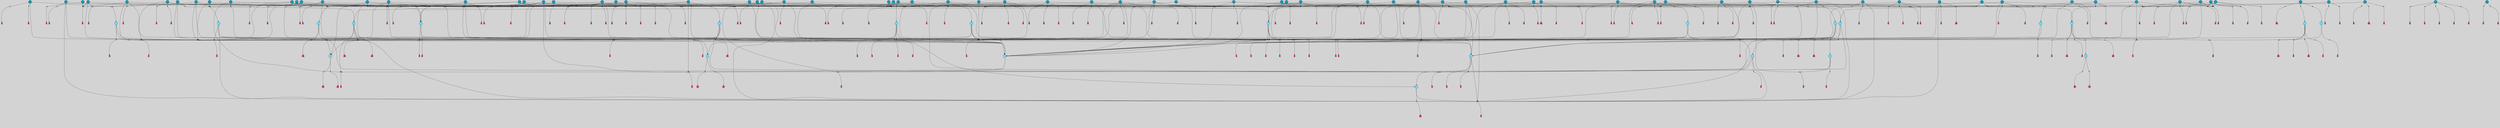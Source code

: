 // File exported with GEGELATI v1.3.1
// On the 2024-04-08 17:40:13
// With the File::TPGGraphDotExporter
digraph{
	graph[pad = "0.212, 0.055" bgcolor = lightgray]
	node[shape=circle style = filled label = ""]
		T7 [fillcolor="#66ddff"]
		T9 [fillcolor="#66ddff"]
		T11 [fillcolor="#66ddff"]
		T24 [fillcolor="#66ddff"]
		T27 [fillcolor="#1199bb"]
		T59 [fillcolor="#66ddff"]
		T95 [fillcolor="#66ddff"]
		T102 [fillcolor="#66ddff"]
		T111 [fillcolor="#66ddff"]
		T129 [fillcolor="#66ddff"]
		T160 [fillcolor="#66ddff"]
		T214 [fillcolor="#66ddff"]
		T242 [fillcolor="#66ddff"]
		T258 [fillcolor="#66ddff"]
		T280 [fillcolor="#1199bb"]
		T283 [fillcolor="#66ddff"]
		T284 [fillcolor="#1199bb"]
		T320 [fillcolor="#66ddff"]
		T321 [fillcolor="#66ddff"]
		T322 [fillcolor="#66ddff"]
		T323 [fillcolor="#1199bb"]
		T324 [fillcolor="#66ddff"]
		T325 [fillcolor="#66ddff"]
		T326 [fillcolor="#66ddff"]
		T327 [fillcolor="#1199bb"]
		T335 [fillcolor="#1199bb"]
		T355 [fillcolor="#1199bb"]
		T358 [fillcolor="#1199bb"]
		T373 [fillcolor="#1199bb"]
		T375 [fillcolor="#1199bb"]
		T379 [fillcolor="#1199bb"]
		T386 [fillcolor="#1199bb"]
		T390 [fillcolor="#1199bb"]
		T391 [fillcolor="#1199bb"]
		T397 [fillcolor="#1199bb"]
		T399 [fillcolor="#1199bb"]
		T403 [fillcolor="#1199bb"]
		T404 [fillcolor="#1199bb"]
		T407 [fillcolor="#66ddff"]
		T408 [fillcolor="#66ddff"]
		T409 [fillcolor="#1199bb"]
		T411 [fillcolor="#1199bb"]
		T412 [fillcolor="#1199bb"]
		T413 [fillcolor="#1199bb"]
		T414 [fillcolor="#66ddff"]
		T415 [fillcolor="#1199bb"]
		T417 [fillcolor="#1199bb"]
		T418 [fillcolor="#1199bb"]
		T20 [fillcolor="#1199bb"]
		T419 [fillcolor="#1199bb"]
		T420 [fillcolor="#1199bb"]
		T421 [fillcolor="#1199bb"]
		T422 [fillcolor="#1199bb"]
		T423 [fillcolor="#1199bb"]
		T424 [fillcolor="#1199bb"]
		T385 [fillcolor="#1199bb"]
		T427 [fillcolor="#1199bb"]
		T428 [fillcolor="#1199bb"]
		T429 [fillcolor="#1199bb"]
		T430 [fillcolor="#1199bb"]
		T431 [fillcolor="#1199bb"]
		T432 [fillcolor="#1199bb"]
		T433 [fillcolor="#1199bb"]
		T434 [fillcolor="#1199bb"]
		T436 [fillcolor="#1199bb"]
		T437 [fillcolor="#1199bb"]
		T438 [fillcolor="#1199bb"]
		T439 [fillcolor="#1199bb"]
		T440 [fillcolor="#66ddff"]
		T441 [fillcolor="#1199bb"]
		T442 [fillcolor="#1199bb"]
		T444 [fillcolor="#1199bb"]
		T449 [fillcolor="#1199bb"]
		T450 [fillcolor="#1199bb"]
		T451 [fillcolor="#1199bb"]
		T452 [fillcolor="#1199bb"]
		T453 [fillcolor="#1199bb"]
		T454 [fillcolor="#1199bb"]
		T456 [fillcolor="#1199bb"]
		T457 [fillcolor="#1199bb"]
		T459 [fillcolor="#1199bb"]
		T460 [fillcolor="#1199bb"]
		T461 [fillcolor="#1199bb"]
		T462 [fillcolor="#1199bb"]
		T466 [fillcolor="#1199bb"]
		T468 [fillcolor="#1199bb"]
		T469 [fillcolor="#1199bb"]
		T470 [fillcolor="#1199bb"]
		T471 [fillcolor="#1199bb"]
		T472 [fillcolor="#1199bb"]
		T473 [fillcolor="#1199bb"]
		T474 [fillcolor="#1199bb"]
		T475 [fillcolor="#1199bb"]
		T476 [fillcolor="#1199bb"]
		T477 [fillcolor="#1199bb"]
		T478 [fillcolor="#1199bb"]
		T479 [fillcolor="#1199bb"]
		T480 [fillcolor="#1199bb"]
		T372 [fillcolor="#1199bb"]
		T481 [fillcolor="#1199bb"]
		T482 [fillcolor="#1199bb"]
		T483 [fillcolor="#1199bb"]
		P3771 [fillcolor="#cccccc" shape=point] //-3|
		I3771 [shape=box style=invis label="1|6&2|7#0|7&#92;n10|2&0|7#1|3&#92;n9|6&2|7#2|2&#92;n5|3&0|7#0|7&#92;n1|6&2|3#0|0&#92;n2|3&2|3#2|2&#92;n5|1&2|6#0|6&#92;n"]
		P3771 -> I3771[style=invis]
		A2965 [fillcolor="#ff3366" shape=box margin=0.03 width=0 height=0 label="7"]
		T7 -> P3771 -> A2965
		P3772 [fillcolor="#cccccc" shape=point] //5|
		I3772 [shape=box style=invis label="0|5&2|3#0|1&#92;n0|6&2|1#2|4&#92;n6|2&2|6#0|7&#92;n7|4&0|3#0|1&#92;n5|4&0|7#1|6&#92;n9|1&0|5#2|2&#92;n6|3&2|3#1|7&#92;n11|7&2|4#1|6&#92;n2|5&0|1#0|0&#92;n4|7&0|0#0|2&#92;n6|2&0|6#0|0&#92;n2|1&2|6#2|4&#92;n10|0&2|0#1|0&#92;n6|6&2|4#0|6&#92;n"]
		P3772 -> I3772[style=invis]
		A2966 [fillcolor="#ff3366" shape=box margin=0.03 width=0 height=0 label="8"]
		T7 -> P3772 -> A2966
		P3773 [fillcolor="#cccccc" shape=point] //-6|
		I3773 [shape=box style=invis label="11|1&0|7#2|0&#92;n10|4&0|1#1|0&#92;n4|3&2|4#2|1&#92;n0|5&2|0#0|0&#92;n6|1&0|0#0|3&#92;n8|2&2|0#0|4&#92;n11|4&2|0#1|6&#92;n7|0&2|6#2|3&#92;n5|3&2|6#2|0&#92;n2|0&2|0#0|4&#92;n"]
		P3773 -> I3773[style=invis]
		A2967 [fillcolor="#ff3366" shape=box margin=0.03 width=0 height=0 label="9"]
		T9 -> P3773 -> A2967
		P3774 [fillcolor="#cccccc" shape=point] //2|
		I3774 [shape=box style=invis label="6|3&2|7#1|4&#92;n8|6&0|0#2|5&#92;n2|1&0|2#0|3&#92;n8|7&0|6#0|4&#92;n2|1&2|0#0|1&#92;n0|0&2|2#2|3&#92;n6|6&0|7#2|1&#92;n6|1&0|7#2|6&#92;n5|4&2|7#0|4&#92;n0|3&0|4#2|0&#92;n11|0&2|0#2|5&#92;n4|5&2|5#2|4&#92;n5|7&0|6#0|4&#92;n9|7&2|5#0|3&#92;n5|4&2|1#0|3&#92;n5|3&0|1#1|7&#92;n0|4&0|3#2|5&#92;n"]
		P3774 -> I3774[style=invis]
		A2968 [fillcolor="#ff3366" shape=box margin=0.03 width=0 height=0 label="10"]
		T9 -> P3774 -> A2968
		P3775 [fillcolor="#cccccc" shape=point] //6|
		I3775 [shape=box style=invis label="3|0&2|7#2|2&#92;n3|2&0|4#2|5&#92;n5|1&0|2#1|0&#92;n8|7&0|1#2|0&#92;n8|5&0|3#0|6&#92;n0|2&0|2#2|3&#92;n1|5&2|5#0|5&#92;n5|6&0|6#0|7&#92;n6|7&0|0#2|6&#92;n1|2&2|3#0|0&#92;n7|7&2|3#0|4&#92;n0|7&2|7#0|6&#92;n1|0&2|2#2|7&#92;n4|4&0|1#0|0&#92;n"]
		P3775 -> I3775[style=invis]
		A2969 [fillcolor="#ff3366" shape=box margin=0.03 width=0 height=0 label="11"]
		T11 -> P3775 -> A2969
		P3776 [fillcolor="#cccccc" shape=point] //-4|
		I3776 [shape=box style=invis label="4|1&0|4#2|6&#92;n1|2&2|2#2|0&#92;n1|2&2|0#0|6&#92;n8|4&2|3#2|5&#92;n5|5&2|1#1|0&#92;n"]
		P3776 -> I3776[style=invis]
		A2970 [fillcolor="#ff3366" shape=box margin=0.03 width=0 height=0 label="12"]
		T11 -> P3776 -> A2970
		P3777 [fillcolor="#cccccc" shape=point] //1|
		I3777 [shape=box style=invis label="5|1&0|6#2|7&#92;n2|4&0|4#2|2&#92;n0|6&0|5#0|4&#92;n10|6&2|5#1|6&#92;n9|3&0|1#1|7&#92;n10|3&2|2#1|0&#92;n5|0&0|0#2|1&#92;n11|3&2|3#1|5&#92;n10|3&0|1#1|0&#92;n2|4&0|1#0|1&#92;n0|2&0|3#2|4&#92;n9|2&2|1#2|5&#92;n11|7&2|6#2|6&#92;n"]
		P3777 -> I3777[style=invis]
		T24 -> P3777 -> T7
		P3778 [fillcolor="#cccccc" shape=point] //5|
		I3778 [shape=box style=invis label="3|0&2|0#0|1&#92;n3|0&0|7#0|1&#92;n5|3&0|2#2|6&#92;n4|4&2|4#2|6&#92;n11|2&0|7#1|6&#92;n2|7&2|2#2|5&#92;n9|3&2|6#2|7&#92;n7|7&0|0#0|4&#92;n6|1&2|4#2|3&#92;n5|4&2|0#1|6&#92;n1|3&0|7#0|4&#92;n"]
		P3778 -> I3778[style=invis]
		A2971 [fillcolor="#ff3366" shape=box margin=0.03 width=0 height=0 label="7"]
		T24 -> P3778 -> A2971
		P3779 [fillcolor="#cccccc" shape=point] //-2|
		I3779 [shape=box style=invis label="4|1&0|4#0|3&#92;n4|2&0|5#2|0&#92;n5|5&2|6#0|5&#92;n1|4&0|1#0|2&#92;n6|3&2|7#1|5&#92;n0|4&2|0#0|3&#92;n8|5&2|5#1|2&#92;n10|7&2|7#1|1&#92;n3|4&0|0#2|1&#92;n3|6&2|5#2|5&#92;n8|3&0|1#0|7&#92;n10|0&2|7#1|3&#92;n4|1&2|4#0|1&#92;n9|3&2|0#0|4&#92;n3|6&2|0#0|4&#92;n1|2&0|6#2|1&#92;n4|0&2|1#2|2&#92;n"]
		P3779 -> I3779[style=invis]
		A2972 [fillcolor="#ff3366" shape=box margin=0.03 width=0 height=0 label="14"]
		T24 -> P3779 -> A2972
		P3780 [fillcolor="#cccccc" shape=point] //2|
		I3780 [shape=box style=invis label="9|1&2|3#0|1&#92;n5|2&2|0#2|4&#92;n3|6&2|5#2|7&#92;n7|0&2|5#0|4&#92;n1|2&0|3#0|5&#92;n7|3&2|7#0|0&#92;n"]
		P3780 -> I3780[style=invis]
		A2973 [fillcolor="#ff3366" shape=box margin=0.03 width=0 height=0 label="2"]
		T27 -> P3780 -> A2973
		P3781 [fillcolor="#cccccc" shape=point] //-6|
		I3781 [shape=box style=invis label="7|5&0|4#0|4&#92;n11|0&2|5#2|1&#92;n"]
		P3781 -> I3781[style=invis]
		A2974 [fillcolor="#ff3366" shape=box margin=0.03 width=0 height=0 label="3"]
		T27 -> P3781 -> A2974
		P3782 [fillcolor="#cccccc" shape=point] //3|
		I3782 [shape=box style=invis label="7|6&2|4#0|2&#92;n10|3&2|7#1|4&#92;n11|6&0|4#0|1&#92;n7|1&0|0#2|6&#92;n7|6&0|3#2|6&#92;n4|0&2|6#0|1&#92;n4|4&2|5#0|2&#92;n4|6&0|4#2|7&#92;n10|0&2|3#1|5&#92;n2|6&0|5#0|2&#92;n1|0&2|3#0|7&#92;n1|6&2|0#0|5&#92;n6|2&0|1#0|7&#92;n9|2&0|3#2|7&#92;n5|3&0|6#0|6&#92;n1|7&2|5#2|3&#92;n8|1&2|7#0|6&#92;n1|0&2|5#2|1&#92;n7|1&2|2#2|5&#92;n7|4&2|6#0|3&#92;n"]
		P3782 -> I3782[style=invis]
		A2975 [fillcolor="#ff3366" shape=box margin=0.03 width=0 height=0 label="4"]
		T27 -> P3782 -> A2975
		P3783 [fillcolor="#cccccc" shape=point] //0|
		I3783 [shape=box style=invis label="2|5&0|1#0|6&#92;n6|1&2|2#2|7&#92;n8|0&0|3#1|4&#92;n4|3&2|5#2|4&#92;n8|1&2|4#0|0&#92;n6|6&0|1#2|6&#92;n11|7&2|4#2|5&#92;n6|2&2|4#0|2&#92;n8|5&2|4#2|4&#92;n2|1&2|1#2|2&#92;n2|7&2|5#2|6&#92;n9|7&0|5#0|4&#92;n1|2&0|5#2|6&#92;n4|2&2|3#2|7&#92;n3|3&2|1#0|2&#92;n"]
		P3783 -> I3783[style=invis]
		A2976 [fillcolor="#ff3366" shape=box margin=0.03 width=0 height=0 label="5"]
		T27 -> P3783 -> A2976
		P3784 [fillcolor="#cccccc" shape=point] //0|
		I3784 [shape=box style=invis label="4|0&0|3#2|7&#92;n10|2&0|3#1|7&#92;n3|5&0|2#0|3&#92;n4|5&0|0#2|1&#92;n10|7&2|0#1|2&#92;n5|3&2|3#1|6&#92;n9|5&2|0#0|4&#92;n5|4&2|7#0|2&#92;n10|3&2|7#1|4&#92;n7|2&0|1#2|6&#92;n8|6&0|5#0|5&#92;n8|7&2|3#0|5&#92;n2|6&2|4#0|0&#92;n"]
		P3784 -> I3784[style=invis]
		A2977 [fillcolor="#ff3366" shape=box margin=0.03 width=0 height=0 label="5"]
		T27 -> P3784 -> A2977
		P3785 [fillcolor="#cccccc" shape=point] //8|
		I3785 [shape=box style=invis label="9|0&0|1#2|0&#92;n10|1&2|5#1|4&#92;n8|2&2|6#0|4&#92;n4|5&0|3#0|1&#92;n2|4&2|5#2|3&#92;n4|2&2|2#0|2&#92;n7|5&0|2#0|0&#92;n8|2&2|1#1|3&#92;n8|7&0|7#2|1&#92;n1|1&0|0#0|7&#92;n5|6&2|5#1|0&#92;n6|3&2|5#0|0&#92;n11|4&0|3#2|6&#92;n1|2&2|4#0|7&#92;n5|6&0|1#2|0&#92;n11|3&0|2#0|7&#92;n"]
		P3785 -> I3785[style=invis]
		A2978 [fillcolor="#ff3366" shape=box margin=0.03 width=0 height=0 label="6"]
		T59 -> P3785 -> A2978
		T59 -> P3778
		T59 -> P3773
		T59 -> P3778
		P3786 [fillcolor="#cccccc" shape=point] //4|
		I3786 [shape=box style=invis label="4|3&0|6#0|3&#92;n5|7&2|3#2|2&#92;n5|6&0|7#1|2&#92;n1|4&2|6#0|3&#92;n8|4&2|1#2|5&#92;n9|5&2|4#1|4&#92;n2|4&0|5#0|7&#92;n10|0&0|6#1|3&#92;n3|0&0|6#0|2&#92;n2|7&2|7#2|6&#92;n5|2&0|5#1|5&#92;n10|4&2|5#1|7&#92;n4|0&0|4#2|4&#92;n11|1&0|4#2|6&#92;n10|6&2|0#1|4&#92;n9|7&0|3#1|4&#92;n4|5&2|7#0|6&#92;n11|5&2|6#2|3&#92;n0|3&0|5#0|1&#92;n"]
		P3786 -> I3786[style=invis]
		A2979 [fillcolor="#ff3366" shape=box margin=0.03 width=0 height=0 label="13"]
		T95 -> P3786 -> A2979
		P3787 [fillcolor="#cccccc" shape=point] //8|
		I3787 [shape=box style=invis label="9|7&0|5#2|5&#92;n3|3&2|3#0|2&#92;n9|5&2|2#1|0&#92;n2|3&0|6#0|3&#92;n4|4&2|5#2|7&#92;n11|3&2|0#1|5&#92;n6|6&2|1#2|2&#92;n4|6&0|1#2|2&#92;n2|5&2|7#2|2&#92;n7|7&2|2#2|3&#92;n6|5&0|3#2|6&#92;n6|7&0|6#0|2&#92;n"]
		P3787 -> I3787[style=invis]
		A2980 [fillcolor="#ff3366" shape=box margin=0.03 width=0 height=0 label="14"]
		T95 -> P3787 -> A2980
		P3788 [fillcolor="#cccccc" shape=point] //2|
		I3788 [shape=box style=invis label="4|1&0|4#2|6&#92;n5|5&2|1#1|0&#92;n1|0&2|0#0|6&#92;n8|4&2|3#2|5&#92;n"]
		P3788 -> I3788[style=invis]
		T95 -> P3788 -> T11
		P3789 [fillcolor="#cccccc" shape=point] //-9|
		I3789 [shape=box style=invis label="2|0&2|0#2|1&#92;n4|4&2|4#2|6&#92;n9|1&0|3#1|7&#92;n5|3&0|2#2|6&#92;n2|7&2|2#2|5&#92;n5|4&2|0#1|6&#92;n3|0&0|7#0|1&#92;n1|3&0|7#0|4&#92;n11|6&2|2#0|7&#92;n7|7&0|0#0|4&#92;n11|0&0|7#1|6&#92;n9|3&2|6#2|7&#92;n"]
		P3789 -> I3789[style=invis]
		A2981 [fillcolor="#ff3366" shape=box margin=0.03 width=0 height=0 label="7"]
		T95 -> P3789 -> A2981
		P3790 [fillcolor="#cccccc" shape=point] //-8|
		I3790 [shape=box style=invis label="7|5&0|4#2|4&#92;n"]
		P3790 -> I3790[style=invis]
		A2982 [fillcolor="#ff3366" shape=box margin=0.03 width=0 height=0 label="3"]
		T95 -> P3790 -> A2982
		P3791 [fillcolor="#cccccc" shape=point] //7|
		I3791 [shape=box style=invis label="3|3&2|7#0|4&#92;n4|3&2|6#0|3&#92;n8|4&0|6#1|2&#92;n5|6&2|3#0|4&#92;n0|7&2|1#0|5&#92;n8|7&2|2#2|5&#92;n9|1&0|0#1|0&#92;n10|1&2|1#1|4&#92;n10|5&0|6#1|7&#92;n5|2&2|3#0|4&#92;n2|0&2|6#2|7&#92;n1|7&0|1#0|7&#92;n"]
		P3791 -> I3791[style=invis]
		A2983 [fillcolor="#ff3366" shape=box margin=0.03 width=0 height=0 label="2"]
		T102 -> P3791 -> A2983
		T102 -> P3790
		P3792 [fillcolor="#cccccc" shape=point] //8|
		I3792 [shape=box style=invis label="7|0&0|2#1|4&#92;n8|1&2|3#0|5&#92;n0|6&0|5#0|5&#92;n3|7&2|1#0|6&#92;n9|4&2|7#1|6&#92;n1|7&2|5#2|2&#92;n8|5&2|0#0|3&#92;n0|2&0|2#0|0&#92;n3|5&0|2#0|3&#92;n"]
		P3792 -> I3792[style=invis]
		A2984 [fillcolor="#ff3366" shape=box margin=0.03 width=0 height=0 label="5"]
		T102 -> P3792 -> A2984
		P3793 [fillcolor="#cccccc" shape=point] //-5|
		I3793 [shape=box style=invis label="0|0&2|3#0|2&#92;n10|5&0|6#1|3&#92;n7|3&0|6#2|3&#92;n3|4&0|6#0|6&#92;n10|5&0|2#1|1&#92;n5|0&0|1#0|3&#92;n6|6&2|5#1|5&#92;n7|4&0|2#1|7&#92;n5|7&0|1#2|5&#92;n1|5&0|0#0|3&#92;n7|5&2|1#2|6&#92;n9|0&0|2#0|0&#92;n4|0&2|4#0|0&#92;n4|6&0|0#2|3&#92;n3|1&0|6#2|5&#92;n7|7&2|1#2|3&#92;n9|4&2|2#0|6&#92;n"]
		P3793 -> I3793[style=invis]
		T111 -> P3793 -> T9
		P3794 [fillcolor="#cccccc" shape=point] //7|
		I3794 [shape=box style=invis label="7|4&2|1#2|0&#92;n4|1&2|4#2|3&#92;n5|0&2|0#2|2&#92;n6|1&2|4#2|6&#92;n"]
		P3794 -> I3794[style=invis]
		A2985 [fillcolor="#ff3366" shape=box margin=0.03 width=0 height=0 label="9"]
		T111 -> P3794 -> A2985
		P3795 [fillcolor="#cccccc" shape=point] //2|
		I3795 [shape=box style=invis label="3|0&2|0#0|1&#92;n11|2&0|7#1|6&#92;n8|7&2|4#0|5&#92;n5|3&0|2#2|6&#92;n4|4&2|4#2|6&#92;n3|0&0|7#0|1&#92;n2|7&2|2#2|5&#92;n9|3&2|6#2|7&#92;n7|7&0|0#0|4&#92;n6|1&2|4#1|3&#92;n5|4&2|0#1|6&#92;n1|3&0|7#0|4&#92;n"]
		P3795 -> I3795[style=invis]
		A2986 [fillcolor="#ff3366" shape=box margin=0.03 width=0 height=0 label="7"]
		T111 -> P3795 -> A2986
		T111 -> P3773
		P3796 [fillcolor="#cccccc" shape=point] //8|
		I3796 [shape=box style=invis label="9|0&0|1#2|0&#92;n10|1&2|5#1|4&#92;n8|2&2|6#0|4&#92;n2|4&2|5#2|3&#92;n4|2&2|2#0|2&#92;n7|5&0|2#0|0&#92;n8|2&2|1#1|3&#92;n8|7&0|7#2|1&#92;n1|1&0|0#0|7&#92;n5|6&2|5#1|0&#92;n6|6&2|5#0|0&#92;n11|4&0|3#2|6&#92;n4|2&2|4#0|7&#92;n5|6&0|1#2|0&#92;n11|3&0|2#0|7&#92;n"]
		P3796 -> I3796[style=invis]
		A2987 [fillcolor="#ff3366" shape=box margin=0.03 width=0 height=0 label="6"]
		T129 -> P3796 -> A2987
		T129 -> P3778
		P3797 [fillcolor="#cccccc" shape=point] //10|
		I3797 [shape=box style=invis label="4|5&2|7#2|1&#92;n1|7&2|3#0|6&#92;n3|5&2|2#0|3&#92;n10|3&0|7#1|4&#92;n7|1&0|4#2|6&#92;n10|2&0|3#1|7&#92;n9|5&2|0#0|4&#92;n4|0&0|3#2|7&#92;n11|4&2|6#1|2&#92;n5|4&2|7#0|2&#92;n2|6&2|4#0|0&#92;n6|5&0|7#2|1&#92;n5|3&2|3#1|6&#92;n10|7&2|0#1|2&#92;n"]
		P3797 -> I3797[style=invis]
		A2988 [fillcolor="#ff3366" shape=box margin=0.03 width=0 height=0 label="5"]
		T129 -> P3797 -> A2988
		P3798 [fillcolor="#cccccc" shape=point] //5|
		I3798 [shape=box style=invis label="9|4&2|3#1|3&#92;n0|4&2|4#0|5&#92;n6|1&2|6#2|5&#92;n4|0&0|5#2|0&#92;n"]
		P3798 -> I3798[style=invis]
		A2989 [fillcolor="#ff3366" shape=box margin=0.03 width=0 height=0 label="7"]
		T129 -> P3798 -> A2989
		P3799 [fillcolor="#cccccc" shape=point] //6|
		I3799 [shape=box style=invis label="9|4&2|7#0|6&#92;n8|4&0|1#1|0&#92;n1|3&0|0#2|1&#92;n2|4&0|6#2|2&#92;n5|1&2|5#0|7&#92;n3|0&0|3#2|6&#92;n2|2&2|6#0|2&#92;n8|4&0|4#2|2&#92;n5|1&2|4#0|3&#92;n9|4&0|6#0|6&#92;n5|0&2|2#1|5&#92;n11|7&0|0#1|1&#92;n0|4&0|3#0|3&#92;n7|7&2|4#2|5&#92;n1|5&0|1#2|1&#92;n"]
		P3799 -> I3799[style=invis]
		A2990 [fillcolor="#ff3366" shape=box margin=0.03 width=0 height=0 label="1"]
		T129 -> P3799 -> A2990
		T160 -> P3786
		T160 -> P3789
		P3800 [fillcolor="#cccccc" shape=point] //5|
		I3800 [shape=box style=invis label="6|0&2|7#2|7&#92;n3|6&2|6#2|6&#92;n6|3&0|5#1|2&#92;n"]
		P3800 -> I3800[style=invis]
		A2991 [fillcolor="#ff3366" shape=box margin=0.03 width=0 height=0 label="3"]
		T160 -> P3800 -> A2991
		P3801 [fillcolor="#cccccc" shape=point] //-2|
		I3801 [shape=box style=invis label="11|7&2|0#1|7&#92;n4|3&0|1#2|5&#92;n0|4&2|4#2|7&#92;n1|6&0|0#0|4&#92;n4|0&0|0#0|5&#92;n0|6&2|3#2|0&#92;n9|6&2|5#1|3&#92;n0|7&2|1#2|5&#92;n4|4&0|5#0|1&#92;n10|4&0|0#1|0&#92;n"]
		P3801 -> I3801[style=invis]
		A2992 [fillcolor="#ff3366" shape=box margin=0.03 width=0 height=0 label="12"]
		T160 -> P3801 -> A2992
		T160 -> P3778
		P3802 [fillcolor="#cccccc" shape=point] //6|
		I3802 [shape=box style=invis label="9|4&2|7#0|6&#92;n8|4&0|1#1|0&#92;n1|3&0|0#2|1&#92;n2|4&0|6#2|2&#92;n5|1&2|5#0|7&#92;n3|0&0|3#2|6&#92;n2|2&2|6#0|2&#92;n8|4&0|4#2|2&#92;n5|1&2|4#0|3&#92;n9|4&0|6#0|6&#92;n5|0&2|2#1|5&#92;n11|7&0|0#1|1&#92;n0|4&0|3#0|3&#92;n7|7&2|4#2|5&#92;n1|5&0|1#2|1&#92;n"]
		P3802 -> I3802[style=invis]
		A2993 [fillcolor="#ff3366" shape=box margin=0.03 width=0 height=0 label="1"]
		T214 -> P3802 -> A2993
		P3803 [fillcolor="#cccccc" shape=point] //5|
		I3803 [shape=box style=invis label="9|4&2|3#1|3&#92;n0|4&2|4#0|5&#92;n6|1&2|6#2|5&#92;n4|0&0|5#2|0&#92;n"]
		P3803 -> I3803[style=invis]
		A2994 [fillcolor="#ff3366" shape=box margin=0.03 width=0 height=0 label="7"]
		T214 -> P3803 -> A2994
		P3804 [fillcolor="#cccccc" shape=point] //8|
		I3804 [shape=box style=invis label="9|0&0|1#2|0&#92;n10|1&2|5#1|4&#92;n8|2&2|6#0|4&#92;n2|4&2|5#2|3&#92;n4|2&2|2#0|2&#92;n7|5&0|2#0|0&#92;n8|2&2|1#1|3&#92;n8|7&0|7#2|1&#92;n1|1&0|0#0|7&#92;n5|6&2|5#1|0&#92;n6|6&2|5#0|0&#92;n11|4&0|3#2|6&#92;n4|2&2|4#0|7&#92;n5|6&0|1#2|0&#92;n11|3&0|2#0|7&#92;n"]
		P3804 -> I3804[style=invis]
		A2995 [fillcolor="#ff3366" shape=box margin=0.03 width=0 height=0 label="6"]
		T214 -> P3804 -> A2995
		P3805 [fillcolor="#cccccc" shape=point] //10|
		I3805 [shape=box style=invis label="4|5&2|7#2|1&#92;n1|7&2|3#0|6&#92;n3|5&2|2#0|3&#92;n10|3&0|7#1|4&#92;n7|1&0|4#2|6&#92;n10|2&0|3#1|7&#92;n9|5&2|0#0|4&#92;n4|0&0|3#2|7&#92;n11|4&2|6#1|2&#92;n5|4&2|7#0|2&#92;n2|6&2|4#0|0&#92;n6|5&0|7#2|1&#92;n5|3&2|3#1|6&#92;n10|7&2|0#1|2&#92;n"]
		P3805 -> I3805[style=invis]
		A2996 [fillcolor="#ff3366" shape=box margin=0.03 width=0 height=0 label="5"]
		T214 -> P3805 -> A2996
		P3806 [fillcolor="#cccccc" shape=point] //5|
		I3806 [shape=box style=invis label="3|0&2|0#0|1&#92;n3|0&0|7#0|1&#92;n5|3&0|2#2|6&#92;n4|4&2|4#2|6&#92;n11|2&0|7#1|6&#92;n2|7&2|2#2|5&#92;n9|3&2|6#2|7&#92;n7|7&0|0#0|4&#92;n6|1&2|4#2|3&#92;n5|4&2|0#1|6&#92;n1|3&0|7#0|4&#92;n"]
		P3806 -> I3806[style=invis]
		A2997 [fillcolor="#ff3366" shape=box margin=0.03 width=0 height=0 label="7"]
		T214 -> P3806 -> A2997
		P3807 [fillcolor="#cccccc" shape=point] //5|
		I3807 [shape=box style=invis label="1|6&2|7#0|7&#92;n9|2&2|7#2|2&#92;n10|2&0|7#1|3&#92;n5|3&0|7#0|7&#92;n7|0&2|7#2|2&#92;n1|6&2|3#0|0&#92;n2|3&2|3#2|2&#92;n"]
		P3807 -> I3807[style=invis]
		A2998 [fillcolor="#ff3366" shape=box margin=0.03 width=0 height=0 label="7"]
		T242 -> P3807 -> A2998
		P3808 [fillcolor="#cccccc" shape=point] //-8|
		I3808 [shape=box style=invis label="7|5&0|2#2|1&#92;n1|0&2|6#0|0&#92;n7|1&2|6#1|1&#92;n8|7&0|3#1|6&#92;n3|7&2|3#2|4&#92;n"]
		P3808 -> I3808[style=invis]
		A2999 [fillcolor="#ff3366" shape=box margin=0.03 width=0 height=0 label="2"]
		T242 -> P3808 -> A2999
		P3809 [fillcolor="#cccccc" shape=point] //-3|
		I3809 [shape=box style=invis label="1|1&2|1#0|1&#92;n1|4&0|0#2|4&#92;n11|0&2|3#0|2&#92;n11|6&0|4#0|1&#92;n5|2&0|6#1|5&#92;n3|7&2|6#2|7&#92;n7|7&0|1#2|1&#92;n9|5&2|2#2|0&#92;n6|5&2|6#1|4&#92;n0|7&0|5#2|4&#92;n8|1&0|0#2|3&#92;n0|5&0|3#0|5&#92;n2|0&2|4#0|5&#92;n7|5&2|7#1|3&#92;n8|3&0|0#1|2&#92;n"]
		P3809 -> I3809[style=invis]
		A3000 [fillcolor="#ff3366" shape=box margin=0.03 width=0 height=0 label="1"]
		T242 -> P3809 -> A3000
		P3810 [fillcolor="#cccccc" shape=point] //2|
		I3810 [shape=box style=invis label="9|1&2|3#0|1&#92;n5|3&2|4#2|7&#92;n11|0&2|3#0|4&#92;n7|0&2|4#0|4&#92;n5|2&2|0#2|4&#92;n7|3&0|7#0|5&#92;n"]
		P3810 -> I3810[style=invis]
		A3001 [fillcolor="#ff3366" shape=box margin=0.03 width=0 height=0 label="2"]
		T258 -> P3810 -> A3001
		T258 -> P3773
		P3811 [fillcolor="#cccccc" shape=point] //-5|
		I3811 [shape=box style=invis label="8|7&0|3#0|3&#92;n6|4&2|1#0|5&#92;n2|2&2|6#2|0&#92;n4|7&2|0#2|3&#92;n10|5&2|1#1|5&#92;n2|0&0|7#2|0&#92;n5|3&2|2#2|0&#92;n6|7&0|0#1|0&#92;n"]
		P3811 -> I3811[style=invis]
		A3002 [fillcolor="#ff3366" shape=box margin=0.03 width=0 height=0 label="1"]
		T258 -> P3811 -> A3002
		T258 -> P3788
		T258 -> P3807
		T280 -> P3786
		P3812 [fillcolor="#cccccc" shape=point] //1|
		I3812 [shape=box style=invis label="0|4&0|1#0|1&#92;n10|5&2|5#1|6&#92;n7|7&2|5#2|2&#92;n9|5&0|7#2|7&#92;n8|4&0|3#2|7&#92;n11|0&2|3#0|5&#92;n7|0&0|0#0|1&#92;n4|2&0|4#0|5&#92;n5|1&0|6#2|7&#92;n11|3&0|7#1|3&#92;n"]
		P3812 -> I3812[style=invis]
		T280 -> P3812 -> T7
		P3813 [fillcolor="#cccccc" shape=point] //-3|
		I3813 [shape=box style=invis label="4|5&0|0#0|0&#92;n4|7&0|0#0|2&#92;n0|6&2|1#2|4&#92;n9|1&0|5#2|2&#92;n10|0&2|0#1|0&#92;n6|6&2|4#0|6&#92;n2|5&0|1#0|0&#92;n6|3&2|3#1|7&#92;n11|7&2|4#1|6&#92;n6|2&2|6#0|1&#92;n6|2&0|0#0|0&#92;n9|1&2|6#2|4&#92;n10|4&0|3#1|1&#92;n5|4&2|7#1|6&#92;n"]
		P3813 -> I3813[style=invis]
		T280 -> P3813 -> T95
		P3814 [fillcolor="#cccccc" shape=point] //-10|
		I3814 [shape=box style=invis label="11|0&0|6#2|7&#92;n4|1&2|1#2|5&#92;n4|6&2|3#0|3&#92;n0|2&2|3#2|3&#92;n0|6&0|5#0|4&#92;n3|5&0|3#0|7&#92;n5|3&2|5#0|2&#92;n11|3&0|7#1|1&#92;n10|3&2|2#1|5&#92;n0|7&2|6#2|6&#92;n9|3&0|1#1|7&#92;n2|4&0|1#0|1&#92;n"]
		P3814 -> I3814[style=invis]
		T283 -> P3814 -> T7
		P3815 [fillcolor="#cccccc" shape=point] //3|
		I3815 [shape=box style=invis label="7|2&0|2#2|4&#92;n0|4&0|6#2|7&#92;n9|0&0|1#2|2&#92;n8|6&0|0#1|0&#92;n"]
		P3815 -> I3815[style=invis]
		A3003 [fillcolor="#ff3366" shape=box margin=0.03 width=0 height=0 label="3"]
		T283 -> P3815 -> A3003
		T283 -> P3812
		P3816 [fillcolor="#cccccc" shape=point] //-2|
		I3816 [shape=box style=invis label="3|0&2|0#0|1&#92;n4|1&0|3#2|2&#92;n11|2&0|7#1|6&#92;n8|7&2|4#0|5&#92;n6|1&2|4#1|3&#92;n4|4&2|4#2|6&#92;n3|0&0|7#0|1&#92;n9|3&2|6#2|7&#92;n7|7&0|0#0|4&#92;n5|3&0|2#2|6&#92;n5|4&2|0#1|6&#92;n1|3&0|7#0|4&#92;n"]
		P3816 -> I3816[style=invis]
		A3004 [fillcolor="#ff3366" shape=box margin=0.03 width=0 height=0 label="7"]
		T284 -> P3816 -> A3004
		P3817 [fillcolor="#cccccc" shape=point] //-3|
		I3817 [shape=box style=invis label="8|4&0|1#1|0&#92;n7|4&0|6#0|0&#92;n3|6&0|6#2|2&#92;n9|4&0|0#2|7&#92;n0|7&2|7#2|7&#92;n0|2&2|7#0|5&#92;n6|3&0|3#0|7&#92;n11|6&0|0#2|2&#92;n2|0&2|3#2|2&#92;n10|1&0|6#1|3&#92;n2|5&0|0#0|1&#92;n4|3&0|1#2|5&#92;n1|6&2|0#0|0&#92;n"]
		P3817 -> I3817[style=invis]
		A3005 [fillcolor="#ff3366" shape=box margin=0.03 width=0 height=0 label="1"]
		T284 -> P3817 -> A3005
		P3818 [fillcolor="#cccccc" shape=point] //5|
		I3818 [shape=box style=invis label="3|0&2|0#0|1&#92;n3|0&0|7#0|3&#92;n5|3&0|2#2|6&#92;n4|4&2|4#2|6&#92;n11|2&0|7#1|6&#92;n9|3&2|6#2|7&#92;n2|7&2|2#2|5&#92;n7|7&0|0#0|4&#92;n6|1&2|4#2|3&#92;n1|3&0|7#0|4&#92;n"]
		P3818 -> I3818[style=invis]
		A3006 [fillcolor="#ff3366" shape=box margin=0.03 width=0 height=0 label="7"]
		T284 -> P3818 -> A3006
		P3819 [fillcolor="#cccccc" shape=point] //-5|
		I3819 [shape=box style=invis label="10|6&2|5#1|6&#92;n9|3&0|1#1|7&#92;n2|4&0|1#0|1&#92;n11|3&0|7#1|6&#92;n5|1&0|6#2|7&#92;n8|0&0|0#0|1&#92;n0|6&0|7#0|4&#92;n6|7&2|6#2|6&#92;n11|0&2|3#0|5&#92;n"]
		P3819 -> I3819[style=invis]
		T284 -> P3819 -> T7
		P3820 [fillcolor="#cccccc" shape=point] //-5|
		I3820 [shape=box style=invis label="8|4&0|1#1|4&#92;n11|6&0|0#2|2&#92;n8|5&2|4#1|1&#92;n9|4&0|0#2|7&#92;n3|7&0|7#2|7&#92;n2|5&0|0#0|1&#92;n6|3&0|3#0|7&#92;n3|6&0|6#2|2&#92;n2|0&2|3#2|2&#92;n2|2&2|1#2|3&#92;n6|0&2|3#0|3&#92;n10|1&0|6#1|3&#92;n"]
		P3820 -> I3820[style=invis]
		A3007 [fillcolor="#ff3366" shape=box margin=0.03 width=0 height=0 label="1"]
		T284 -> P3820 -> A3007
		P3821 [fillcolor="#cccccc" shape=point] //-4|
		I3821 [shape=box style=invis label="4|1&0|4#2|6&#92;n1|2&2|2#2|0&#92;n1|2&2|0#0|6&#92;n8|4&2|3#2|5&#92;n5|5&2|1#1|0&#92;n"]
		P3821 -> I3821[style=invis]
		A3008 [fillcolor="#ff3366" shape=box margin=0.03 width=0 height=0 label="12"]
		T320 -> P3821 -> A3008
		P3822 [fillcolor="#cccccc" shape=point] //-9|
		I3822 [shape=box style=invis label="2|0&2|0#2|1&#92;n4|4&2|4#2|6&#92;n9|1&0|3#1|7&#92;n5|3&0|2#2|6&#92;n2|7&2|2#2|5&#92;n5|4&2|0#1|6&#92;n3|0&0|7#0|1&#92;n1|3&0|7#0|4&#92;n11|6&2|2#0|7&#92;n7|7&0|0#0|4&#92;n11|0&0|7#1|6&#92;n9|3&2|6#2|7&#92;n"]
		P3822 -> I3822[style=invis]
		A3009 [fillcolor="#ff3366" shape=box margin=0.03 width=0 height=0 label="7"]
		T321 -> P3822 -> A3009
		P3823 [fillcolor="#cccccc" shape=point] //6|
		I3823 [shape=box style=invis label="3|0&2|7#2|2&#92;n3|2&0|4#2|5&#92;n5|1&0|2#1|0&#92;n8|7&0|1#2|0&#92;n8|5&0|3#0|6&#92;n0|2&0|2#2|3&#92;n1|5&2|5#0|5&#92;n5|6&0|6#0|7&#92;n6|7&0|0#2|6&#92;n1|2&2|3#0|0&#92;n7|7&2|3#0|4&#92;n0|7&2|7#0|6&#92;n1|0&2|2#2|7&#92;n4|4&0|1#0|0&#92;n"]
		P3823 -> I3823[style=invis]
		A3010 [fillcolor="#ff3366" shape=box margin=0.03 width=0 height=0 label="11"]
		T320 -> P3823 -> A3010
		P3824 [fillcolor="#cccccc" shape=point] //2|
		I3824 [shape=box style=invis label="4|1&0|4#2|6&#92;n5|5&2|1#1|0&#92;n1|0&2|0#0|6&#92;n8|4&2|3#2|5&#92;n"]
		P3824 -> I3824[style=invis]
		T321 -> P3824 -> T320
		P3825 [fillcolor="#cccccc" shape=point] //-3|
		I3825 [shape=box style=invis label="4|5&0|0#0|0&#92;n4|7&0|0#0|2&#92;n0|6&2|1#2|4&#92;n9|1&0|5#2|2&#92;n10|0&2|0#1|0&#92;n6|6&2|4#0|6&#92;n2|5&0|1#0|0&#92;n6|3&2|3#1|7&#92;n11|7&2|4#1|6&#92;n6|2&2|6#0|1&#92;n6|2&0|0#0|0&#92;n9|1&2|6#2|4&#92;n10|4&0|3#1|1&#92;n5|4&2|7#1|6&#92;n"]
		P3825 -> I3825[style=invis]
		T323 -> P3825 -> T321
		P3826 [fillcolor="#cccccc" shape=point] //5|
		I3826 [shape=box style=invis label="0|5&2|3#0|1&#92;n0|6&2|1#2|4&#92;n6|2&2|6#0|7&#92;n7|4&0|3#0|1&#92;n5|4&0|7#1|6&#92;n9|1&0|5#2|2&#92;n6|3&2|3#1|7&#92;n11|7&2|4#1|6&#92;n2|5&0|1#0|0&#92;n4|7&0|0#0|2&#92;n6|2&0|6#0|0&#92;n2|1&2|6#2|4&#92;n10|0&2|0#1|0&#92;n6|6&2|4#0|6&#92;n"]
		P3826 -> I3826[style=invis]
		A3011 [fillcolor="#ff3366" shape=box margin=0.03 width=0 height=0 label="8"]
		T322 -> P3826 -> A3011
		P3827 [fillcolor="#cccccc" shape=point] //8|
		I3827 [shape=box style=invis label="9|7&0|5#2|5&#92;n3|3&2|3#0|2&#92;n9|5&2|2#1|0&#92;n2|3&0|6#0|3&#92;n4|4&2|5#2|7&#92;n11|3&2|0#1|5&#92;n6|6&2|1#2|2&#92;n4|6&0|1#2|2&#92;n2|5&2|7#2|2&#92;n7|7&2|2#2|3&#92;n6|5&0|3#2|6&#92;n6|7&0|6#0|2&#92;n"]
		P3827 -> I3827[style=invis]
		A3012 [fillcolor="#ff3366" shape=box margin=0.03 width=0 height=0 label="14"]
		T321 -> P3827 -> A3012
		P3828 [fillcolor="#cccccc" shape=point] //-3|
		I3828 [shape=box style=invis label="1|6&2|7#0|7&#92;n10|2&0|7#1|3&#92;n9|6&2|7#2|2&#92;n5|3&0|7#0|7&#92;n1|6&2|3#0|0&#92;n2|3&2|3#2|2&#92;n5|1&2|6#0|6&#92;n"]
		P3828 -> I3828[style=invis]
		A3013 [fillcolor="#ff3366" shape=box margin=0.03 width=0 height=0 label="7"]
		T322 -> P3828 -> A3013
		P3829 [fillcolor="#cccccc" shape=point] //-8|
		I3829 [shape=box style=invis label="7|5&0|4#2|4&#92;n"]
		P3829 -> I3829[style=invis]
		A3014 [fillcolor="#ff3366" shape=box margin=0.03 width=0 height=0 label="3"]
		T321 -> P3829 -> A3014
		P3830 [fillcolor="#cccccc" shape=point] //4|
		I3830 [shape=box style=invis label="4|3&0|6#0|3&#92;n5|7&2|3#2|2&#92;n5|6&0|7#1|2&#92;n1|4&2|6#0|3&#92;n8|4&2|1#2|5&#92;n9|5&2|4#1|4&#92;n2|4&0|5#0|7&#92;n10|0&0|6#1|3&#92;n3|0&0|6#0|2&#92;n2|7&2|7#2|6&#92;n5|2&0|5#1|5&#92;n10|4&2|5#1|7&#92;n4|0&0|4#2|4&#92;n11|1&0|4#2|6&#92;n10|6&2|0#1|4&#92;n9|7&0|3#1|4&#92;n4|5&2|7#0|6&#92;n11|5&2|6#2|3&#92;n0|3&0|5#0|1&#92;n"]
		P3830 -> I3830[style=invis]
		A3015 [fillcolor="#ff3366" shape=box margin=0.03 width=0 height=0 label="13"]
		T321 -> P3830 -> A3015
		P3831 [fillcolor="#cccccc" shape=point] //1|
		I3831 [shape=box style=invis label="0|4&0|1#0|1&#92;n10|5&2|5#1|6&#92;n7|7&2|5#2|2&#92;n9|5&0|7#2|7&#92;n8|4&0|3#2|7&#92;n11|0&2|3#0|5&#92;n7|0&0|0#0|1&#92;n4|2&0|4#0|5&#92;n5|1&0|6#2|7&#92;n11|3&0|7#1|3&#92;n"]
		P3831 -> I3831[style=invis]
		T323 -> P3831 -> T322
		P3832 [fillcolor="#cccccc" shape=point] //4|
		I3832 [shape=box style=invis label="4|3&0|6#0|3&#92;n5|7&2|3#2|2&#92;n5|6&0|7#1|2&#92;n1|4&2|6#0|3&#92;n8|4&2|1#2|5&#92;n9|5&2|4#1|4&#92;n2|4&0|5#0|7&#92;n10|0&0|6#1|3&#92;n3|0&0|6#0|2&#92;n2|7&2|7#2|6&#92;n5|2&0|5#1|5&#92;n10|4&2|5#1|7&#92;n4|0&0|4#2|4&#92;n11|1&0|4#2|6&#92;n10|6&2|0#1|4&#92;n9|7&0|3#1|4&#92;n4|5&2|7#0|6&#92;n11|5&2|6#2|3&#92;n0|3&0|5#0|1&#92;n"]
		P3832 -> I3832[style=invis]
		A3016 [fillcolor="#ff3366" shape=box margin=0.03 width=0 height=0 label="13"]
		T323 -> P3832 -> A3016
		P3833 [fillcolor="#cccccc" shape=point] //-9|
		I3833 [shape=box style=invis label="2|0&2|0#2|1&#92;n4|4&2|4#2|6&#92;n9|1&0|3#1|7&#92;n5|3&0|2#2|6&#92;n2|7&2|2#2|5&#92;n5|4&2|0#1|6&#92;n3|0&0|7#0|1&#92;n1|3&0|7#0|4&#92;n11|6&2|2#0|7&#92;n7|7&0|0#0|4&#92;n11|0&0|7#1|6&#92;n9|3&2|6#2|7&#92;n"]
		P3833 -> I3833[style=invis]
		A3017 [fillcolor="#ff3366" shape=box margin=0.03 width=0 height=0 label="7"]
		T325 -> P3833 -> A3017
		P3834 [fillcolor="#cccccc" shape=point] //-4|
		I3834 [shape=box style=invis label="4|1&0|4#2|6&#92;n1|2&2|2#2|0&#92;n1|2&2|0#0|6&#92;n8|4&2|3#2|5&#92;n5|5&2|1#1|0&#92;n"]
		P3834 -> I3834[style=invis]
		A3018 [fillcolor="#ff3366" shape=box margin=0.03 width=0 height=0 label="12"]
		T324 -> P3834 -> A3018
		P3835 [fillcolor="#cccccc" shape=point] //6|
		I3835 [shape=box style=invis label="3|0&2|7#2|2&#92;n3|2&0|4#2|5&#92;n5|1&0|2#1|0&#92;n8|7&0|1#2|0&#92;n8|5&0|3#0|6&#92;n0|2&0|2#2|3&#92;n1|5&2|5#0|5&#92;n5|6&0|6#0|7&#92;n6|7&0|0#2|6&#92;n1|2&2|3#0|0&#92;n7|7&2|3#0|4&#92;n0|7&2|7#0|6&#92;n1|0&2|2#2|7&#92;n4|4&0|1#0|0&#92;n"]
		P3835 -> I3835[style=invis]
		A3019 [fillcolor="#ff3366" shape=box margin=0.03 width=0 height=0 label="11"]
		T324 -> P3835 -> A3019
		P3836 [fillcolor="#cccccc" shape=point] //2|
		I3836 [shape=box style=invis label="4|1&0|4#2|6&#92;n5|5&2|1#1|0&#92;n1|0&2|0#0|6&#92;n8|4&2|3#2|5&#92;n"]
		P3836 -> I3836[style=invis]
		T325 -> P3836 -> T324
		P3837 [fillcolor="#cccccc" shape=point] //4|
		I3837 [shape=box style=invis label="4|3&0|6#0|3&#92;n5|7&2|3#2|2&#92;n5|6&0|7#1|2&#92;n1|4&2|6#0|3&#92;n8|4&2|1#2|5&#92;n9|5&2|4#1|4&#92;n2|4&0|5#0|7&#92;n10|0&0|6#1|3&#92;n3|0&0|6#0|2&#92;n2|7&2|7#2|6&#92;n5|2&0|5#1|5&#92;n10|4&2|5#1|7&#92;n4|0&0|4#2|4&#92;n11|1&0|4#2|6&#92;n10|6&2|0#1|4&#92;n9|7&0|3#1|4&#92;n4|5&2|7#0|6&#92;n11|5&2|6#2|3&#92;n0|3&0|5#0|1&#92;n"]
		P3837 -> I3837[style=invis]
		A3020 [fillcolor="#ff3366" shape=box margin=0.03 width=0 height=0 label="13"]
		T325 -> P3837 -> A3020
		P3838 [fillcolor="#cccccc" shape=point] //-3|
		I3838 [shape=box style=invis label="4|5&0|0#0|0&#92;n4|7&0|0#0|2&#92;n0|6&2|1#2|4&#92;n9|1&0|5#2|2&#92;n10|0&2|0#1|0&#92;n6|6&2|4#0|6&#92;n2|5&0|1#0|0&#92;n6|3&2|3#1|7&#92;n11|7&2|4#1|6&#92;n6|2&2|6#0|1&#92;n6|2&0|0#0|0&#92;n9|1&2|6#2|4&#92;n10|4&0|3#1|1&#92;n5|4&2|7#1|6&#92;n"]
		P3838 -> I3838[style=invis]
		T327 -> P3838 -> T325
		P3839 [fillcolor="#cccccc" shape=point] //5|
		I3839 [shape=box style=invis label="0|5&2|3#0|1&#92;n0|6&2|1#2|4&#92;n6|2&2|6#0|7&#92;n7|4&0|3#0|1&#92;n5|4&0|7#1|6&#92;n9|1&0|5#2|2&#92;n6|3&2|3#1|7&#92;n11|7&2|4#1|6&#92;n2|5&0|1#0|0&#92;n4|7&0|0#0|2&#92;n6|2&0|6#0|0&#92;n2|1&2|6#2|4&#92;n10|0&2|0#1|0&#92;n6|6&2|4#0|6&#92;n"]
		P3839 -> I3839[style=invis]
		A3021 [fillcolor="#ff3366" shape=box margin=0.03 width=0 height=0 label="8"]
		T326 -> P3839 -> A3021
		P3840 [fillcolor="#cccccc" shape=point] //-8|
		I3840 [shape=box style=invis label="7|5&0|4#2|4&#92;n"]
		P3840 -> I3840[style=invis]
		A3022 [fillcolor="#ff3366" shape=box margin=0.03 width=0 height=0 label="3"]
		T325 -> P3840 -> A3022
		P3841 [fillcolor="#cccccc" shape=point] //-3|
		I3841 [shape=box style=invis label="1|6&2|7#0|7&#92;n10|2&0|7#1|3&#92;n9|6&2|7#2|2&#92;n5|3&0|7#0|7&#92;n1|6&2|3#0|0&#92;n2|3&2|3#2|2&#92;n5|1&2|6#0|6&#92;n"]
		P3841 -> I3841[style=invis]
		A3023 [fillcolor="#ff3366" shape=box margin=0.03 width=0 height=0 label="7"]
		T326 -> P3841 -> A3023
		P3842 [fillcolor="#cccccc" shape=point] //8|
		I3842 [shape=box style=invis label="9|7&0|5#2|5&#92;n3|3&2|3#0|2&#92;n9|5&2|2#1|0&#92;n2|3&0|6#0|3&#92;n4|4&2|5#2|7&#92;n11|3&2|0#1|5&#92;n6|6&2|1#2|2&#92;n4|6&0|1#2|2&#92;n2|5&2|7#2|2&#92;n7|7&2|2#2|3&#92;n6|5&0|3#2|6&#92;n6|7&0|6#0|2&#92;n"]
		P3842 -> I3842[style=invis]
		A3024 [fillcolor="#ff3366" shape=box margin=0.03 width=0 height=0 label="14"]
		T325 -> P3842 -> A3024
		P3843 [fillcolor="#cccccc" shape=point] //1|
		I3843 [shape=box style=invis label="0|4&0|1#0|1&#92;n10|5&2|5#1|6&#92;n7|7&2|5#2|2&#92;n9|5&0|7#2|7&#92;n8|4&0|3#2|7&#92;n11|0&2|3#0|5&#92;n7|0&0|0#0|1&#92;n4|2&0|4#0|5&#92;n5|1&0|6#2|7&#92;n11|3&0|7#1|3&#92;n"]
		P3843 -> I3843[style=invis]
		T327 -> P3843 -> T326
		P3844 [fillcolor="#cccccc" shape=point] //4|
		I3844 [shape=box style=invis label="4|3&0|6#0|3&#92;n5|7&2|3#2|2&#92;n5|6&0|7#1|2&#92;n1|4&2|6#0|3&#92;n8|4&2|1#2|5&#92;n9|5&2|4#1|4&#92;n2|4&0|5#0|7&#92;n10|0&0|6#1|3&#92;n3|0&0|6#0|2&#92;n2|7&2|7#2|6&#92;n5|2&0|5#1|5&#92;n10|4&2|5#1|7&#92;n4|0&0|4#2|4&#92;n11|1&0|4#2|6&#92;n10|6&2|0#1|4&#92;n9|7&0|3#1|4&#92;n4|5&2|7#0|6&#92;n11|5&2|6#2|3&#92;n0|3&0|5#0|1&#92;n"]
		P3844 -> I3844[style=invis]
		A3025 [fillcolor="#ff3366" shape=box margin=0.03 width=0 height=0 label="13"]
		T327 -> P3844 -> A3025
		P3845 [fillcolor="#cccccc" shape=point] //9|
		I3845 [shape=box style=invis label="7|1&2|2#2|5&#92;n1|0&2|5#2|1&#92;n11|6&0|4#0|1&#92;n10|6&0|3#1|6&#92;n7|1&0|0#2|6&#92;n4|0&2|6#0|1&#92;n4|6&0|4#2|7&#92;n10|0&2|3#1|0&#92;n1|0&2|3#0|7&#92;n1|6&2|0#0|5&#92;n6|2&0|1#0|7&#92;n9|2&0|3#2|7&#92;n5|3&0|6#0|6&#92;n3|1&0|3#0|5&#92;n1|7&2|5#2|3&#92;n8|1&2|7#0|6&#92;n10|3&2|0#1|4&#92;n7|6&2|4#0|2&#92;n7|4&2|6#0|3&#92;n"]
		P3845 -> I3845[style=invis]
		T335 -> P3845 -> T7
		P3846 [fillcolor="#cccccc" shape=point] //7|
		I3846 [shape=box style=invis label="2|0&2|1#2|0&#92;n9|1&0|6#0|3&#92;n11|7&0|4#1|0&#92;n"]
		P3846 -> I3846[style=invis]
		T335 -> P3846 -> T111
		T335 -> P3771
		P3847 [fillcolor="#cccccc" shape=point] //10|
		I3847 [shape=box style=invis label="4|5&2|7#2|1&#92;n1|7&2|3#0|6&#92;n3|5&2|2#0|3&#92;n10|3&0|7#1|4&#92;n7|1&0|4#2|6&#92;n10|2&0|3#1|7&#92;n9|5&2|0#0|4&#92;n4|0&0|3#2|7&#92;n11|4&2|6#1|2&#92;n5|4&2|7#0|2&#92;n2|6&2|4#0|0&#92;n6|5&0|7#2|1&#92;n5|3&2|3#1|6&#92;n10|7&2|0#1|2&#92;n"]
		P3847 -> I3847[style=invis]
		A3026 [fillcolor="#ff3366" shape=box margin=0.03 width=0 height=0 label="5"]
		T335 -> P3847 -> A3026
		P3848 [fillcolor="#cccccc" shape=point] //-3|
		I3848 [shape=box style=invis label="11|7&0|0#0|2&#92;n4|0&0|1#0|5&#92;n4|1&0|6#2|6&#92;n11|5&0|1#1|1&#92;n8|0&2|5#0|0&#92;n"]
		P3848 -> I3848[style=invis]
		T335 -> P3848 -> T24
		P3849 [fillcolor="#cccccc" shape=point] //-6|
		I3849 [shape=box style=invis label="10|4&2|4#1|2&#92;n1|4&0|5#2|1&#92;n0|4&2|6#0|0&#92;n8|4&0|1#1|0&#92;n7|5&2|5#1|0&#92;n7|2&0|4#0|2&#92;n1|7&2|7#0|7&#92;n1|7&0|7#0|5&#92;n2|0&0|7#2|4&#92;n9|2&2|7#1|5&#92;n10|3&0|0#1|0&#92;n11|6&0|4#2|2&#92;n3|6&0|6#2|2&#92;n5|5&0|0#0|1&#92;n7|3&0|5#2|5&#92;n2|6&2|2#0|0&#92;n1|6&2|4#2|2&#92;n3|3&2|7#0|7&#92;n1|6&2|0#0|0&#92;n9|4&2|2#2|7&#92;n"]
		P3849 -> I3849[style=invis]
		A3027 [fillcolor="#ff3366" shape=box margin=0.03 width=0 height=0 label="1"]
		T355 -> P3849 -> A3027
		P3850 [fillcolor="#cccccc" shape=point] //10|
		I3850 [shape=box style=invis label="5|4&2|0#1|6&#92;n11|1&0|7#0|6&#92;n4|4&2|4#2|6&#92;n5|3&0|0#2|7&#92;n6|3&2|4#2|3&#92;n9|3&2|6#0|3&#92;n4|2&0|2#2|3&#92;n3|0&2|0#2|1&#92;n11|6&2|7#1|2&#92;n7|4&2|0#1|2&#92;n7|7&0|0#0|4&#92;n"]
		P3850 -> I3850[style=invis]
		A3028 [fillcolor="#ff3366" shape=box margin=0.03 width=0 height=0 label="7"]
		T355 -> P3850 -> A3028
		P3851 [fillcolor="#cccccc" shape=point] //-6|
		I3851 [shape=box style=invis label="11|7&0|1#0|6&#92;n3|5&0|1#0|3&#92;n1|5&0|5#0|6&#92;n1|7&2|5#2|2&#92;n0|0&0|2#2|2&#92;n4|4&0|1#0|5&#92;n6|4&2|2#0|2&#92;n0|6&2|5#0|5&#92;n0|3&2|2#2|6&#92;n"]
		P3851 -> I3851[style=invis]
		A3029 [fillcolor="#ff3366" shape=box margin=0.03 width=0 height=0 label="5"]
		T355 -> P3851 -> A3029
		T355 -> P3777
		P3852 [fillcolor="#cccccc" shape=point] //6|
		I3852 [shape=box style=invis label="7|0&2|5#1|2&#92;n10|6&2|1#1|3&#92;n7|5&0|2#0|7&#92;n10|7&0|1#1|5&#92;n4|6&2|5#0|5&#92;n4|4&0|7#2|7&#92;n"]
		P3852 -> I3852[style=invis]
		A3030 [fillcolor="#ff3366" shape=box margin=0.03 width=0 height=0 label="7"]
		T358 -> P3852 -> A3030
		P3853 [fillcolor="#cccccc" shape=point] //6|
		I3853 [shape=box style=invis label="0|5&2|3#0|1&#92;n0|6&2|1#2|4&#92;n9|1&0|5#2|2&#92;n7|4&0|3#0|1&#92;n5|4&0|7#1|6&#92;n2|5&0|1#0|0&#92;n6|3&2|3#1|7&#92;n11|7&2|4#1|6&#92;n6|2&2|6#0|1&#92;n4|7&0|0#0|2&#92;n6|2&0|6#0|0&#92;n9|1&2|6#2|4&#92;n10|0&2|0#1|0&#92;n6|6&2|4#0|6&#92;n"]
		P3853 -> I3853[style=invis]
		A3031 [fillcolor="#ff3366" shape=box margin=0.03 width=0 height=0 label="8"]
		T358 -> P3853 -> A3031
		P3854 [fillcolor="#cccccc" shape=point] //1|
		I3854 [shape=box style=invis label="9|0&0|1#1|4&#92;n4|4&2|6#2|6&#92;n4|2&2|3#0|2&#92;n9|3&2|6#1|6&#92;n3|7&2|1#2|7&#92;n2|0&0|2#2|1&#92;n3|3&2|0#2|1&#92;n7|5&0|4#0|4&#92;n5|3&0|7#2|4&#92;n"]
		P3854 -> I3854[style=invis]
		A3032 [fillcolor="#ff3366" shape=box margin=0.03 width=0 height=0 label="7"]
		T358 -> P3854 -> A3032
		P3855 [fillcolor="#cccccc" shape=point] //-9|
		I3855 [shape=box style=invis label="10|5&2|4#1|3&#92;n1|5&0|1#2|2&#92;n3|4&0|1#0|2&#92;n11|7&0|1#2|3&#92;n5|3&0|0#2|0&#92;n3|3&0|1#2|5&#92;n3|4&2|7#0|3&#92;n2|2&0|5#2|5&#92;n7|5&2|4#2|5&#92;n1|5&0|3#2|5&#92;n0|0&2|1#0|3&#92;n5|1&2|2#1|7&#92;n2|6&0|7#0|2&#92;n"]
		P3855 -> I3855[style=invis]
		A3033 [fillcolor="#ff3366" shape=box margin=0.03 width=0 height=0 label="1"]
		T358 -> P3855 -> A3033
		P3856 [fillcolor="#cccccc" shape=point] //-9|
		I3856 [shape=box style=invis label="4|7&2|6#0|5&#92;n11|3&0|2#2|6&#92;n10|2&2|4#1|6&#92;n3|0&2|6#2|7&#92;n4|3&0|5#0|7&#92;n2|3&0|7#0|7&#92;n10|6&0|7#1|5&#92;n10|1&2|2#1|1&#92;n1|7&0|3#2|6&#92;n"]
		P3856 -> I3856[style=invis]
		A3034 [fillcolor="#ff3366" shape=box margin=0.03 width=0 height=0 label="4"]
		T358 -> P3856 -> A3034
		P3857 [fillcolor="#cccccc" shape=point] //7|
		I3857 [shape=box style=invis label="7|4&2|7#0|4&#92;n4|6&0|1#2|5&#92;n2|1&2|3#0|0&#92;n4|3&2|0#0|1&#92;n0|0&2|7#2|7&#92;n7|7&0|5#2|3&#92;n5|0&2|1#2|2&#92;n10|0&0|4#1|2&#92;n4|4&0|7#0|0&#92;n6|7&0|2#0|1&#92;n1|4&2|5#0|4&#92;n"]
		P3857 -> I3857[style=invis]
		A3035 [fillcolor="#ff3366" shape=box margin=0.03 width=0 height=0 label="0"]
		T373 -> P3857 -> A3035
		P3858 [fillcolor="#cccccc" shape=point] //5|
		I3858 [shape=box style=invis label="11|7&2|4#1|6&#92;n0|6&2|1#2|4&#92;n6|2&2|6#0|7&#92;n6|6&2|4#0|6&#92;n7|4&0|3#0|1&#92;n0|5&2|3#0|1&#92;n9|1&0|7#2|2&#92;n5|4&0|7#1|6&#92;n2|5&0|1#0|0&#92;n4|7&0|0#0|4&#92;n6|2&0|6#0|0&#92;n2|1&2|6#2|4&#92;n10|0&0|0#1|0&#92;n9|0&2|7#1|1&#92;n5|1&0|7#2|7&#92;n"]
		P3858 -> I3858[style=invis]
		T373 -> P3858 -> T258
		T373 -> P3777
		P3859 [fillcolor="#cccccc" shape=point] //6|
		I3859 [shape=box style=invis label="10|6&2|5#1|6&#92;n9|3&0|1#1|7&#92;n2|4&0|1#0|1&#92;n11|3&0|7#1|6&#92;n8|0&0|7#0|1&#92;n11|0&2|4#0|5&#92;n0|6&0|7#0|4&#92;n9|7&0|1#0|4&#92;n6|7&2|6#2|6&#92;n"]
		P3859 -> I3859[style=invis]
		T375 -> P3859 -> T7
		P3860 [fillcolor="#cccccc" shape=point] //2|
		I3860 [shape=box style=invis label="9|1&2|3#0|1&#92;n3|6&2|5#2|7&#92;n1|2&0|3#0|5&#92;n7|0&2|5#1|4&#92;n7|3&2|7#0|0&#92;n7|6&2|5#0|7&#92;n"]
		P3860 -> I3860[style=invis]
		A3036 [fillcolor="#ff3366" shape=box margin=0.03 width=0 height=0 label="2"]
		T375 -> P3860 -> A3036
		P3861 [fillcolor="#cccccc" shape=point] //-4|
		I3861 [shape=box style=invis label="9|7&0|5#0|4&#92;n6|6&2|1#2|6&#92;n10|6&0|1#1|5&#92;n3|5&0|0#0|4&#92;n2|2&0|6#2|0&#92;n7|6&0|4#0|5&#92;n4|3&0|5#2|4&#92;n4|0&0|5#2|0&#92;n0|4&0|1#0|6&#92;n5|1&2|4#0|0&#92;n3|3&2|1#0|2&#92;n7|1&0|6#1|3&#92;n11|1&2|4#0|5&#92;n7|1&2|2#2|2&#92;n"]
		P3861 -> I3861[style=invis]
		A3037 [fillcolor="#ff3366" shape=box margin=0.03 width=0 height=0 label="5"]
		T375 -> P3861 -> A3037
		P3862 [fillcolor="#cccccc" shape=point] //-9|
		I3862 [shape=box style=invis label="6|0&2|0#0|0&#92;n5|1&0|2#0|4&#92;n10|3&2|0#1|3&#92;n9|4&0|7#2|7&#92;n10|6&2|4#1|0&#92;n3|6&2|0#0|5&#92;n"]
		P3862 -> I3862[style=invis]
		A3038 [fillcolor="#ff3366" shape=box margin=0.03 width=0 height=0 label="5"]
		T375 -> P3862 -> A3038
		P3863 [fillcolor="#cccccc" shape=point] //-9|
		I3863 [shape=box style=invis label="4|7&0|0#0|2&#92;n6|2&0|1#0|0&#92;n6|2&2|6#0|7&#92;n9|0&2|7#1|1&#92;n7|4&0|3#0|1&#92;n10|6&2|1#1|1&#92;n9|1&0|5#2|2&#92;n5|4&0|7#2|6&#92;n2|5&0|1#0|0&#92;n0|5&2|5#0|1&#92;n11|7&2|4#1|6&#92;n2|1&2|6#2|4&#92;n10|0&0|0#1|0&#92;n6|6&2|4#0|6&#92;n"]
		P3863 -> I3863[style=invis]
		T375 -> P3863 -> T214
		T379 -> P3849
		T379 -> P3850
		P3864 [fillcolor="#cccccc" shape=point] //-10|
		I3864 [shape=box style=invis label="5|7&2|2#1|1&#92;n9|0&0|4#1|2&#92;n4|3&2|0#0|1&#92;n1|4&2|7#0|2&#92;n7|4&0|7#2|4&#92;n4|6&0|1#2|5&#92;n4|4&0|4#0|0&#92;n1|0&2|4#2|3&#92;n1|7&2|1#2|0&#92;n0|0&0|7#2|7&#92;n9|0&2|6#2|7&#92;n5|5&2|6#0|6&#92;n5|1&2|3#0|0&#92;n"]
		P3864 -> I3864[style=invis]
		A3039 [fillcolor="#ff3366" shape=box margin=0.03 width=0 height=0 label="0"]
		T379 -> P3864 -> A3039
		T379 -> P3772
		T379 -> P3812
		P3865 [fillcolor="#cccccc" shape=point] //2|
		I3865 [shape=box style=invis label="11|2&2|1#1|1&#92;n5|0&2|3#1|4&#92;n0|4&2|4#0|1&#92;n"]
		P3865 -> I3865[style=invis]
		T386 -> P3865 -> T111
		P3866 [fillcolor="#cccccc" shape=point] //-10|
		I3866 [shape=box style=invis label="7|3&2|5#2|2&#92;n5|1&0|6#2|7&#92;n0|4&0|1#0|1&#92;n10|5&2|5#1|6&#92;n8|4&0|3#2|7&#92;n11|0&2|3#0|5&#92;n9|3&0|7#2|7&#92;n7|0&0|0#0|2&#92;n"]
		P3866 -> I3866[style=invis]
		T386 -> P3866 -> T7
		P3867 [fillcolor="#cccccc" shape=point] //-5|
		I3867 [shape=box style=invis label="2|0&2|1#0|7&#92;n11|5&0|0#2|6&#92;n4|1&0|5#0|0&#92;n4|0&2|2#2|7&#92;n10|1&0|3#1|6&#92;n10|4&2|7#1|7&#92;n"]
		P3867 -> I3867[style=invis]
		A3040 [fillcolor="#ff3366" shape=box margin=0.03 width=0 height=0 label="2"]
		T386 -> P3867 -> A3040
		P3868 [fillcolor="#cccccc" shape=point] //4|
		I3868 [shape=box style=invis label="1|7&2|5#0|5&#92;n1|5&0|5#0|6&#92;n2|0&2|0#0|2&#92;n3|5&0|1#2|3&#92;n11|1&2|2#2|1&#92;n0|6&2|5#2|5&#92;n6|4&2|0#0|2&#92;n8|0&2|0#0|4&#92;n6|5&0|3#1|2&#92;n"]
		P3868 -> I3868[style=invis]
		A3041 [fillcolor="#ff3366" shape=box margin=0.03 width=0 height=0 label="5"]
		T386 -> P3868 -> A3041
		T386 -> P3853
		T390 -> P3792
		T390 -> P3846
		P3869 [fillcolor="#cccccc" shape=point] //-2|
		I3869 [shape=box style=invis label="3|5&2|6#2|3&#92;n3|2&0|0#0|0&#92;n8|0&2|0#0|1&#92;n"]
		P3869 -> I3869[style=invis]
		A3042 [fillcolor="#ff3366" shape=box margin=0.03 width=0 height=0 label="3"]
		T390 -> P3869 -> A3042
		T390 -> P3806
		P3870 [fillcolor="#cccccc" shape=point] //4|
		I3870 [shape=box style=invis label="2|2&0|1#2|4&#92;n3|7&2|2#0|7&#92;n6|5&2|4#1|3&#92;n7|0&0|7#1|3&#92;n10|7&0|0#1|2&#92;n"]
		P3870 -> I3870[style=invis]
		T390 -> P3870 -> T111
		T391 -> P3849
		T391 -> P3851
		T391 -> P3777
		P3871 [fillcolor="#cccccc" shape=point] //-6|
		I3871 [shape=box style=invis label="0|1&2|0#2|7&#92;n4|3&0|7#0|7&#92;n11|7&0|6#0|0&#92;n10|0&2|4#1|6&#92;n8|3&0|1#0|4&#92;n5|5&0|4#2|0&#92;n5|1&0|1#1|4&#92;n6|4&2|3#1|7&#92;n1|1&0|6#0|0&#92;n8|3&0|3#0|1&#92;n"]
		P3871 -> I3871[style=invis]
		A3043 [fillcolor="#ff3366" shape=box margin=0.03 width=0 height=0 label="3"]
		T391 -> P3871 -> A3043
		P3872 [fillcolor="#cccccc" shape=point] //-1|
		I3872 [shape=box style=invis label="1|5&2|6#0|3&#92;n10|2&0|0#1|7&#92;n4|0&0|3#2|7&#92;n4|2&2|4#0|5&#92;n3|5&0|4#0|5&#92;n6|5&0|4#2|1&#92;n2|6&2|7#0|0&#92;n4|5&0|7#2|1&#92;n5|3&2|3#2|6&#92;n11|4&2|6#0|2&#92;n2|4&0|2#0|2&#92;n5|3&0|6#2|3&#92;n8|0&0|0#1|2&#92;n"]
		P3872 -> I3872[style=invis]
		A3044 [fillcolor="#ff3366" shape=box margin=0.03 width=0 height=0 label="5"]
		T397 -> P3872 -> A3044
		P3873 [fillcolor="#cccccc" shape=point] //2|
		I3873 [shape=box style=invis label="0|6&0|7#0|4&#92;n6|7&2|6#2|6&#92;n11|3&0|7#1|6&#92;n11|1&0|6#2|7&#92;n2|4&0|1#0|1&#92;n10|6&2|5#1|6&#92;n11|3&0|1#1|7&#92;n10|0&2|3#1|5&#92;n"]
		P3873 -> I3873[style=invis]
		T397 -> P3873 -> T7
		P3874 [fillcolor="#cccccc" shape=point] //6|
		I3874 [shape=box style=invis label="5|3&0|7#0|7&#92;n10|2&0|7#1|3&#92;n1|6&2|7#0|7&#92;n2|3&2|3#2|2&#92;n1|4&0|3#2|4&#92;n0|0&2|7#2|2&#92;n"]
		P3874 -> I3874[style=invis]
		A3045 [fillcolor="#ff3366" shape=box margin=0.03 width=0 height=0 label="7"]
		T397 -> P3874 -> A3045
		T397 -> P3846
		T397 -> P3863
		P3875 [fillcolor="#cccccc" shape=point] //5|
		I3875 [shape=box style=invis label="3|0&2|0#2|1&#92;n3|0&0|7#0|1&#92;n5|3&0|2#2|6&#92;n4|4&2|4#2|6&#92;n5|4&2|0#1|6&#92;n2|7&2|2#2|5&#92;n1|3&0|7#0|4&#92;n11|6&2|2#0|7&#92;n7|7&0|0#0|4&#92;n6|1&2|4#2|3&#92;n11|0&0|7#1|6&#92;n9|3&2|6#2|7&#92;n"]
		P3875 -> I3875[style=invis]
		A3046 [fillcolor="#ff3366" shape=box margin=0.03 width=0 height=0 label="7"]
		T399 -> P3875 -> A3046
		P3876 [fillcolor="#cccccc" shape=point] //-6|
		I3876 [shape=box style=invis label="7|5&2|5#1|5&#92;n9|6&2|3#0|3&#92;n10|6&2|1#1|0&#92;n7|5&2|2#0|7&#92;n6|0&2|5#0|7&#92;n8|0&0|5#1|3&#92;n"]
		P3876 -> I3876[style=invis]
		A3047 [fillcolor="#ff3366" shape=box margin=0.03 width=0 height=0 label="7"]
		T399 -> P3876 -> A3047
		P3877 [fillcolor="#cccccc" shape=point] //8|
		I3877 [shape=box style=invis label="4|4&2|0#2|6&#92;n2|5&0|2#0|2&#92;n5|3&0|2#2|6&#92;n4|6&2|7#0|0&#92;n3|0&2|0#0|1&#92;n3|3&0|6#0|1&#92;n4|2&0|7#2|6&#92;n1|3&0|7#0|4&#92;n6|1&2|4#2|3&#92;n7|7&0|0#0|4&#92;n9|5&2|6#2|7&#92;n9|0&0|1#0|6&#92;n"]
		P3877 -> I3877[style=invis]
		A3048 [fillcolor="#ff3366" shape=box margin=0.03 width=0 height=0 label="7"]
		T399 -> P3877 -> A3048
		P3878 [fillcolor="#cccccc" shape=point] //4|
		I3878 [shape=box style=invis label="6|5&0|4#1|4&#92;n6|0&0|1#0|1&#92;n"]
		P3878 -> I3878[style=invis]
		A3049 [fillcolor="#ff3366" shape=box margin=0.03 width=0 height=0 label="5"]
		T399 -> P3878 -> A3049
		T399 -> P3846
		P3879 [fillcolor="#cccccc" shape=point] //-3|
		I3879 [shape=box style=invis label="1|6&2|7#0|7&#92;n10|2&0|7#1|3&#92;n9|6&2|7#2|2&#92;n5|3&0|7#0|7&#92;n1|6&2|3#0|0&#92;n2|3&2|3#2|2&#92;n5|1&2|6#0|6&#92;n"]
		P3879 -> I3879[style=invis]
		A3050 [fillcolor="#ff3366" shape=box margin=0.03 width=0 height=0 label="7"]
		T403 -> P3879 -> A3050
		P3880 [fillcolor="#cccccc" shape=point] //5|
		I3880 [shape=box style=invis label="0|5&2|3#0|1&#92;n0|6&2|1#2|4&#92;n6|2&2|6#0|7&#92;n7|4&0|3#0|1&#92;n5|4&0|7#1|6&#92;n9|1&0|5#2|2&#92;n6|3&2|3#1|7&#92;n11|7&2|4#1|6&#92;n2|5&0|1#0|0&#92;n4|7&0|0#0|2&#92;n6|2&0|6#0|0&#92;n2|1&2|6#2|4&#92;n10|0&2|0#1|0&#92;n6|6&2|4#0|6&#92;n"]
		P3880 -> I3880[style=invis]
		A3051 [fillcolor="#ff3366" shape=box margin=0.03 width=0 height=0 label="8"]
		T403 -> P3880 -> A3051
		P3881 [fillcolor="#cccccc" shape=point] //-3|
		I3881 [shape=box style=invis label="1|6&2|7#0|7&#92;n10|2&0|7#1|3&#92;n9|6&2|7#2|2&#92;n5|3&0|7#0|7&#92;n1|6&2|3#0|0&#92;n2|3&2|3#2|2&#92;n5|1&2|6#0|6&#92;n"]
		P3881 -> I3881[style=invis]
		A3052 [fillcolor="#ff3366" shape=box margin=0.03 width=0 height=0 label="7"]
		T404 -> P3881 -> A3052
		P3882 [fillcolor="#cccccc" shape=point] //5|
		I3882 [shape=box style=invis label="0|5&2|3#0|1&#92;n0|6&2|1#2|4&#92;n6|2&2|6#0|7&#92;n7|4&0|3#0|1&#92;n5|4&0|7#1|6&#92;n9|1&0|5#2|2&#92;n6|3&2|3#1|7&#92;n11|7&2|4#1|6&#92;n2|5&0|1#0|0&#92;n4|7&0|0#0|2&#92;n6|2&0|6#0|0&#92;n2|1&2|6#2|4&#92;n10|0&2|0#1|0&#92;n6|6&2|4#0|6&#92;n"]
		P3882 -> I3882[style=invis]
		A3053 [fillcolor="#ff3366" shape=box margin=0.03 width=0 height=0 label="8"]
		T404 -> P3882 -> A3053
		P3883 [fillcolor="#cccccc" shape=point] //-1|
		I3883 [shape=box style=invis label="0|5&2|2#0|0&#92;n11|3&2|3#1|3&#92;n8|5&2|2#1|7&#92;n10|0&0|6#1|2&#92;n9|1&2|5#0|3&#92;n8|0&2|4#2|6&#92;n6|7&0|2#0|3&#92;n9|2&0|7#0|1&#92;n6|2&0|2#2|1&#92;n"]
		P3883 -> I3883[style=invis]
		A3054 [fillcolor="#ff3366" shape=box margin=0.03 width=0 height=0 label="7"]
		T407 -> P3883 -> A3054
		P3884 [fillcolor="#cccccc" shape=point] //-3|
		I3884 [shape=box style=invis label="7|7&0|0#0|4&#92;n11|2&0|7#1|6&#92;n8|7&2|4#0|5&#92;n5|3&0|2#2|6&#92;n4|4&2|4#2|6&#92;n3|0&0|7#0|6&#92;n2|7&2|2#2|5&#92;n9|3&2|6#2|7&#92;n6|7&0|0#0|7&#92;n3|0&2|0#0|1&#92;n6|1&2|4#1|3&#92;n5|4&2|0#1|6&#92;n1|3&0|7#0|4&#92;n"]
		P3884 -> I3884[style=invis]
		T407 -> P3884 -> T59
		P3885 [fillcolor="#cccccc" shape=point] //-5|
		I3885 [shape=box style=invis label="5|3&0|7#0|7&#92;n9|2&2|7#2|2&#92;n1|6&2|7#0|7&#92;n7|6&2|4#0|5&#92;n10|3&0|2#1|1&#92;n9|2&0|7#1|3&#92;n1|6&0|3#0|1&#92;n4|0&0|2#2|2&#92;n7|0&2|7#2|2&#92;n5|1&2|6#0|3&#92;n2|3&2|3#2|2&#92;n"]
		P3885 -> I3885[style=invis]
		T407 -> P3885 -> T102
		P3886 [fillcolor="#cccccc" shape=point] //1|
		I3886 [shape=box style=invis label="9|3&2|0#0|4&#92;n4|2&0|5#2|0&#92;n10|7&2|7#1|1&#92;n6|3&2|6#1|5&#92;n8|3&2|5#1|2&#92;n4|0&2|1#2|2&#92;n4|1&0|4#0|3&#92;n3|6&2|5#2|5&#92;n8|3&0|1#0|7&#92;n4|0&2|4#0|1&#92;n3|4&0|0#2|1&#92;n3|2&0|7#2|1&#92;n1|4&0|1#0|2&#92;n"]
		P3886 -> I3886[style=invis]
		A3055 [fillcolor="#ff3366" shape=box margin=0.03 width=0 height=0 label="14"]
		T407 -> P3886 -> A3055
		P3887 [fillcolor="#cccccc" shape=point] //3|
		I3887 [shape=box style=invis label="5|4&2|7#0|4&#92;n0|4&0|3#2|5&#92;n8|6&0|0#2|5&#92;n2|1&0|2#0|3&#92;n9|7&0|6#0|4&#92;n0|0&2|2#2|3&#92;n6|6&0|7#2|1&#92;n6|1&0|7#2|6&#92;n0|3&0|4#2|0&#92;n11|0&2|0#2|5&#92;n4|5&2|5#2|4&#92;n5|3&0|1#1|7&#92;n9|7&2|2#0|3&#92;n5|4&2|1#0|3&#92;n5|0&0|6#0|4&#92;n0|0&0|1#2|0&#92;n"]
		P3887 -> I3887[style=invis]
		A3056 [fillcolor="#ff3366" shape=box margin=0.03 width=0 height=0 label="10"]
		T407 -> P3887 -> A3056
		T408 -> P3850
		P3888 [fillcolor="#cccccc" shape=point] //-6|
		I3888 [shape=box style=invis label="7|0&2|5#2|4&#92;n2|4&2|4#2|4&#92;n4|4&2|5#0|2&#92;n7|7&2|1#0|5&#92;n2|1&0|1#0|4&#92;n5|3&0|5#1|6&#92;n2|4&0|1#0|1&#92;n0|4&0|0#0|6&#92;n0|7&0|4#0|1&#92;n11|3&0|1#1|7&#92;n5|1&0|6#2|7&#92;n2|2&2|6#2|6&#92;n2|6&0|5#2|5&#92;n11|1&2|7#1|3&#92;n3|2&0|0#0|5&#92;n3|3&2|2#0|0&#92;n"]
		P3888 -> I3888[style=invis]
		T408 -> P3888 -> T7
		P3889 [fillcolor="#cccccc" shape=point] //9|
		I3889 [shape=box style=invis label="1|1&2|1#0|1&#92;n1|4&0|0#2|4&#92;n11|0&2|3#0|2&#92;n11|6&0|4#0|1&#92;n3|7&2|6#2|7&#92;n7|7&0|1#2|1&#92;n9|5&2|2#2|0&#92;n6|5&2|6#1|4&#92;n0|7&0|5#2|4&#92;n8|3&0|0#1|2&#92;n0|5&0|3#0|5&#92;n2|0&2|4#0|5&#92;n7|3&2|7#1|3&#92;n8|1&0|0#2|3&#92;n"]
		P3889 -> I3889[style=invis]
		A3057 [fillcolor="#ff3366" shape=box margin=0.03 width=0 height=0 label="1"]
		T408 -> P3889 -> A3057
		T408 -> P3811
		T408 -> P3773
		T409 -> P3852
		T409 -> P3853
		P3890 [fillcolor="#cccccc" shape=point] //-9|
		I3890 [shape=box style=invis label="6|2&0|2#1|1&#92;n4|4&2|6#2|6&#92;n4|2&2|3#0|2&#92;n9|3&2|6#1|6&#92;n3|0&2|5#2|5&#92;n9|0&0|1#1|4&#92;n2|0&0|2#2|1&#92;n7|4&0|4#0|4&#92;n3|3&2|0#2|1&#92;n5|3&0|7#2|4&#92;n"]
		P3890 -> I3890[style=invis]
		A3058 [fillcolor="#ff3366" shape=box margin=0.03 width=0 height=0 label="7"]
		T409 -> P3890 -> A3058
		T409 -> P3856
		T409 -> P3809
		P3891 [fillcolor="#cccccc" shape=point] //-5|
		I3891 [shape=box style=invis label="11|1&0|7#0|6&#92;n3|0&2|0#2|1&#92;n5|0&2|5#0|3&#92;n6|3&2|4#2|3&#92;n0|3&2|0#2|7&#92;n11|6&2|7#1|6&#92;n4|2&0|2#2|3&#92;n4|4&2|4#2|0&#92;n9|3&2|6#0|3&#92;n7|4&2|0#1|2&#92;n7|7&0|0#0|4&#92;n"]
		P3891 -> I3891[style=invis]
		A3059 [fillcolor="#ff3366" shape=box margin=0.03 width=0 height=0 label="7"]
		T411 -> P3891 -> A3059
		P3892 [fillcolor="#cccccc" shape=point] //8|
		I3892 [shape=box style=invis label="1|2&0|2#2|5&#92;n1|4&2|2#2|1&#92;n0|2&0|1#0|3&#92;n7|0&2|6#1|0&#92;n4|2&2|4#2|1&#92;n2|1&2|4#0|0&#92;n0|2&0|4#2|6&#92;n10|4&2|1#1|1&#92;n0|5&2|1#2|3&#92;n"]
		P3892 -> I3892[style=invis]
		A3060 [fillcolor="#ff3366" shape=box margin=0.03 width=0 height=0 label="1"]
		T411 -> P3892 -> A3060
		P3893 [fillcolor="#cccccc" shape=point] //-8|
		I3893 [shape=box style=invis label="0|1&0|5#0|4&#92;n8|0&2|4#0|5&#92;n2|3&2|6#2|2&#92;n"]
		P3893 -> I3893[style=invis]
		A3061 [fillcolor="#ff3366" shape=box margin=0.03 width=0 height=0 label="3"]
		T411 -> P3893 -> A3061
		P3894 [fillcolor="#cccccc" shape=point] //-6|
		I3894 [shape=box style=invis label="5|4&2|5#1|7&#92;n7|0&2|0#2|7&#92;n11|4&0|0#2|6&#92;n7|3&2|7#1|5&#92;n"]
		P3894 -> I3894[style=invis]
		A3062 [fillcolor="#ff3366" shape=box margin=0.03 width=0 height=0 label="2"]
		T411 -> P3894 -> A3062
		T411 -> P3811
		T412 -> P3849
		P3895 [fillcolor="#cccccc" shape=point] //-3|
		I3895 [shape=box style=invis label="8|7&2|7#2|5&#92;n1|0&0|2#2|3&#92;n6|4&2|2#0|3&#92;n0|6&2|5#2|5&#92;n8|0&0|3#1|1&#92;n1|7&2|5#2|2&#92;n1|0&0|2#2|2&#92;n3|5&0|1#0|3&#92;n4|4&0|1#0|5&#92;n11|7&2|1#0|6&#92;n0|3&0|2#2|6&#92;n"]
		P3895 -> I3895[style=invis]
		T412 -> P3895 -> T283
		T412 -> P3777
		T412 -> P3858
		T412 -> P3836
		T413 -> P3859
		P3896 [fillcolor="#cccccc" shape=point] //3|
		I3896 [shape=box style=invis label="4|7&0|7#2|7&#92;n11|5&2|6#0|2&#92;n5|5&2|6#2|0&#92;n3|2&0|6#0|3&#92;n10|2&2|5#1|5&#92;n9|4&2|3#1|5&#92;n2|5&2|7#2|4&#92;n11|3&2|5#1|0&#92;n7|0&0|7#2|1&#92;n1|2&0|5#0|1&#92;n"]
		P3896 -> I3896[style=invis]
		A3063 [fillcolor="#ff3366" shape=box margin=0.03 width=0 height=0 label="5"]
		T413 -> P3896 -> A3063
		P3897 [fillcolor="#cccccc" shape=point] //3|
		I3897 [shape=box style=invis label="3|3&2|1#0|2&#92;n6|6&2|1#2|6&#92;n3|4&0|6#2|4&#92;n1|2&0|1#0|3&#92;n3|5&0|0#0|2&#92;n4|1&2|7#0|1&#92;n1|5&2|4#2|4&#92;n4|3&0|5#2|4&#92;n4|0&0|6#2|0&#92;n7|1&2|2#2|2&#92;n3|5&2|4#0|1&#92;n2|4&0|1#0|6&#92;n5|1&2|0#0|0&#92;n7|1&0|6#1|3&#92;n2|2&0|6#2|0&#92;n11|1&2|4#0|5&#92;n4|6&0|1#2|5&#92;n"]
		P3897 -> I3897[style=invis]
		A3064 [fillcolor="#ff3366" shape=box margin=0.03 width=0 height=0 label="5"]
		T413 -> P3897 -> A3064
		T413 -> P3862
		T413 -> P3817
		T414 -> P3817
		P3898 [fillcolor="#cccccc" shape=point] //7|
		I3898 [shape=box style=invis label="9|0&2|0#1|4&#92;n"]
		P3898 -> I3898[style=invis]
		T414 -> P3898 -> T7
		T414 -> P3820
		P3899 [fillcolor="#cccccc" shape=point] //1|
		I3899 [shape=box style=invis label="0|4&0|7#2|3&#92;n9|7&0|6#0|3&#92;n8|6&2|6#1|7&#92;n5|5&0|7#2|1&#92;n7|7&0|5#2|5&#92;n11|7&2|3#0|4&#92;n0|5&2|5#0|1&#92;n1|2&2|2#0|5&#92;n8|4&2|4#1|0&#92;n3|1&0|5#0|0&#92;n5|6&2|7#1|0&#92;n6|0&0|7#1|2&#92;n7|7&2|1#2|4&#92;n11|7&0|1#0|3&#92;n"]
		P3899 -> I3899[style=invis]
		A3065 [fillcolor="#ff3366" shape=box margin=0.03 width=0 height=0 label="1"]
		T414 -> P3899 -> A3065
		T414 -> P3865
		T415 -> P3874
		T415 -> P3846
		T415 -> P3863
		P3900 [fillcolor="#cccccc" shape=point] //9|
		I3900 [shape=box style=invis label="5|6&0|4#1|1&#92;n5|5&0|5#2|3&#92;n6|1&2|5#0|5&#92;n6|0&0|1#1|0&#92;n"]
		P3900 -> I3900[style=invis]
		T415 -> P3900 -> T7
		P3901 [fillcolor="#cccccc" shape=point] //-8|
		I3901 [shape=box style=invis label="5|2&2|5#0|6&#92;n7|7&2|7#2|5&#92;n10|7&0|7#1|3&#92;n9|7&0|0#0|4&#92;n11|1&0|1#2|0&#92;n8|4&0|4#1|0&#92;n1|6&2|2#0|0&#92;n0|6&0|1#2|2&#92;n11|1&0|7#0|3&#92;n7|7&0|5#2|3&#92;n5|4&0|1#2|2&#92;n1|3&0|1#2|4&#92;n5|3&2|7#0|2&#92;n4|0&0|6#2|7&#92;n"]
		P3901 -> I3901[style=invis]
		T415 -> P3901 -> T7
		P3902 [fillcolor="#cccccc" shape=point] //-6|
		I3902 [shape=box style=invis label="5|0&0|3#0|2&#92;n10|0&2|6#1|7&#92;n2|3&0|7#0|7&#92;n10|4&2|1#1|7&#92;n4|7&2|6#0|5&#92;n10|7&2|0#1|5&#92;n7|0&2|1#0|7&#92;n10|1&2|2#1|1&#92;n10|2&2|4#1|6&#92;n"]
		P3902 -> I3902[style=invis]
		A3066 [fillcolor="#ff3366" shape=box margin=0.03 width=0 height=0 label="4"]
		T417 -> P3902 -> A3066
		P3903 [fillcolor="#cccccc" shape=point] //1|
		I3903 [shape=box style=invis label="3|0&2|0#0|1&#92;n2|5&0|2#0|2&#92;n5|3&0|2#2|6&#92;n4|6&2|7#0|0&#92;n4|4&2|0#2|6&#92;n3|3&0|6#0|1&#92;n11|2&0|7#1|6&#92;n1|3&0|7#0|4&#92;n6|1&2|4#2|3&#92;n7|7&0|0#0|4&#92;n3|0&0|7#0|1&#92;n9|5&2|6#2|7&#92;n"]
		P3903 -> I3903[style=invis]
		A3067 [fillcolor="#ff3366" shape=box margin=0.03 width=0 height=0 label="7"]
		T417 -> P3903 -> A3067
		T417 -> P3819
		P3904 [fillcolor="#cccccc" shape=point] //7|
		I3904 [shape=box style=invis label="7|0&2|1#2|0&#92;n9|7&2|1#1|7&#92;n8|2&0|1#1|0&#92;n6|6&0|2#1|1&#92;n2|2&0|5#0|0&#92;n5|7&0|0#2|1&#92;n5|1&2|5#1|5&#92;n4|7&2|4#2|3&#92;n10|5&2|2#1|5&#92;n1|3&2|2#2|0&#92;n10|2&2|6#1|5&#92;n"]
		P3904 -> I3904[style=invis]
		A3068 [fillcolor="#ff3366" shape=box margin=0.03 width=0 height=0 label="1"]
		T417 -> P3904 -> A3068
		T417 -> P3865
		T418 -> P3819
		P3905 [fillcolor="#cccccc" shape=point] //2|
		I3905 [shape=box style=invis label="9|1&2|3#0|1&#92;n3|6&2|5#2|7&#92;n7|1&2|2#2|6&#92;n1|2&0|3#0|5&#92;n7|0&2|2#1|4&#92;n7|3&2|7#0|0&#92;n7|6&2|5#0|7&#92;n"]
		P3905 -> I3905[style=invis]
		A3069 [fillcolor="#ff3366" shape=box margin=0.03 width=0 height=0 label="2"]
		T418 -> P3905 -> A3069
		P3906 [fillcolor="#cccccc" shape=point] //-10|
		I3906 [shape=box style=invis label="10|0&0|4#1|2&#92;n2|1&2|3#2|0&#92;n4|3&2|0#2|1&#92;n1|6&2|5#0|4&#92;n5|0&2|0#1|6&#92;n4|6&0|1#2|5&#92;n6|7&0|2#0|1&#92;n4|0&0|3#2|6&#92;n3|7&0|2#0|4&#92;n"]
		P3906 -> I3906[style=invis]
		T418 -> P3906 -> T242
		T418 -> P3865
		T20 -> P3869
		P3907 [fillcolor="#cccccc" shape=point] //5|
		I3907 [shape=box style=invis label="4|4&2|4#2|6&#92;n3|0&0|7#0|1&#92;n5|3&0|2#2|6&#92;n3|0&2|0#2|1&#92;n11|2&0|7#1|6&#92;n9|3&2|6#2|7&#92;n7|7&0|0#0|4&#92;n6|1&2|4#2|3&#92;n5|4&2|0#1|6&#92;n1|3&0|7#0|4&#92;n"]
		P3907 -> I3907[style=invis]
		T20 -> P3907 -> T407
		T20 -> P3870
		T20 -> P3778
		T20 -> P3773
		T419 -> P3850
		P3908 [fillcolor="#cccccc" shape=point] //-5|
		I3908 [shape=box style=invis label="8|7&0|3#0|3&#92;n10|5&2|1#1|5&#92;n2|2&2|6#2|0&#92;n4|7&2|0#2|3&#92;n11|7&0|4#1|2&#92;n2|0&0|7#2|0&#92;n5|3&2|2#2|0&#92;n6|0&0|0#1|0&#92;n"]
		P3908 -> I3908[style=invis]
		A3070 [fillcolor="#ff3366" shape=box margin=0.03 width=0 height=0 label="1"]
		T419 -> P3908 -> A3070
		T419 -> P3773
		P3909 [fillcolor="#cccccc" shape=point] //-10|
		I3909 [shape=box style=invis label="3|6&0|0#0|4&#92;n4|1&2|4#0|1&#92;n5|1&0|1#0|4&#92;n5|5&2|6#0|5&#92;n6|5&0|6#0|3&#92;n11|1&2|0#0|1&#92;n0|7&2|0#0|3&#92;n1|2&0|6#0|1&#92;n8|0&0|4#2|0&#92;n0|4&0|7#2|7&#92;n7|0&2|7#1|3&#92;n3|1&0|5#2|5&#92;n5|1&0|4#0|3&#92;n2|2&0|2#0|0&#92;n8|3&0|1#0|7&#92;n3|0&0|3#0|5&#92;n7|2&0|5#2|0&#92;n6|3&2|7#1|5&#92;n4|7&2|7#2|1&#92;n"]
		P3909 -> I3909[style=invis]
		A3071 [fillcolor="#ff3366" shape=box margin=0.03 width=0 height=0 label="14"]
		T419 -> P3909 -> A3071
		P3910 [fillcolor="#cccccc" shape=point] //2|
		I3910 [shape=box style=invis label="10|0&2|6#1|1&#92;n3|5&2|5#0|2&#92;n3|6&2|5#2|3&#92;n"]
		P3910 -> I3910[style=invis]
		T420 -> P3910 -> T11
		P3911 [fillcolor="#cccccc" shape=point] //10|
		I3911 [shape=box style=invis label="2|0&2|7#2|3&#92;n5|0&0|0#1|1&#92;n2|4&0|4#2|2&#92;n9|2&2|1#2|5&#92;n2|4&0|1#2|1&#92;n9|3&0|1#1|7&#92;n10|3&2|2#1|0&#92;n5|1&0|6#2|7&#92;n11|3&2|3#1|5&#92;n10|3&0|1#1|0&#92;n10|6&2|6#1|6&#92;n0|2&0|3#2|4&#92;n0|6&0|5#0|4&#92;n11|7&2|6#2|6&#92;n"]
		P3911 -> I3911[style=invis]
		T420 -> P3911 -> T7
		T420 -> P3905
		T420 -> P3773
		P3912 [fillcolor="#cccccc" shape=point] //5|
		I3912 [shape=box style=invis label="4|4&2|6#0|1&#92;n2|5&0|2#2|2&#92;n1|4&2|3#2|2&#92;n7|2&0|1#0|3&#92;n4|6&0|1#2|4&#92;n9|0&2|4#0|7&#92;n0|7&2|1#0|3&#92;n6|5&2|5#1|2&#92;n7|3&0|6#0|4&#92;n9|6&2|5#0|4&#92;n6|1&2|7#2|7&#92;n9|0&0|5#1|1&#92;n9|3&0|7#0|0&#92;n2|1&2|2#2|3&#92;n"]
		P3912 -> I3912[style=invis]
		T420 -> P3912 -> T242
		P3913 [fillcolor="#cccccc" shape=point] //-4|
		I3913 [shape=box style=invis label="1|2&2|2#2|1&#92;n2|1&2|4#0|0&#92;n7|0&0|7#2|6&#92;n6|3&0|6#0|1&#92;n1|2&0|2#2|5&#92;n0|2&0|1#0|3&#92;n11|7&2|5#1|0&#92;n4|3&2|4#0|6&#92;n6|0&2|6#1|0&#92;n9|1&2|3#2|6&#92;n4|5&2|4#0|1&#92;n"]
		P3913 -> I3913[style=invis]
		A3072 [fillcolor="#ff3366" shape=box margin=0.03 width=0 height=0 label="1"]
		T421 -> P3913 -> A3072
		T421 -> P3811
		T421 -> P3807
		T422 -> P3879
		P3914 [fillcolor="#cccccc" shape=point] //-2|
		I3914 [shape=box style=invis label="2|1&2|6#2|4&#92;n0|6&2|1#2|4&#92;n6|4&0|3#0|1&#92;n4|4&0|7#2|6&#92;n0|3&0|1#0|2&#92;n9|1&0|5#2|2&#92;n6|3&2|3#1|7&#92;n11|7&2|4#1|6&#92;n6|2&0|6#0|0&#92;n4|7&0|0#0|2&#92;n2|5&0|0#0|0&#92;n6|2&2|6#0|7&#92;n10|0&2|0#1|0&#92;n6|6&2|4#0|6&#92;n"]
		P3914 -> I3914[style=invis]
		A3073 [fillcolor="#ff3366" shape=box margin=0.03 width=0 height=0 label="8"]
		T422 -> P3914 -> A3073
		P3915 [fillcolor="#cccccc" shape=point] //2|
		I3915 [shape=box style=invis label="10|5&2|1#1|5&#92;n9|7&0|0#1|0&#92;n10|3&2|2#1|0&#92;n9|7&0|0#2|1&#92;n8|7&0|3#0|7&#92;n2|0&0|7#2|0&#92;n9|6&0|0#2|6&#92;n2|2&2|6#2|0&#92;n"]
		P3915 -> I3915[style=invis]
		T422 -> P3915 -> T95
		P3916 [fillcolor="#cccccc" shape=point] //-10|
		I3916 [shape=box style=invis label="0|4&0|1#0|1&#92;n10|5&2|5#1|6&#92;n7|7&2|5#2|2&#92;n8|4&2|3#2|7&#92;n3|0&2|3#0|5&#92;n11|3&0|7#1|3&#92;n4|2&0|4#0|5&#92;n5|1&0|7#2|7&#92;n7|0&0|0#0|1&#92;n"]
		P3916 -> I3916[style=invis]
		T422 -> P3916 -> T7
		T423 -> P3850
		P3917 [fillcolor="#cccccc" shape=point] //-6|
		I3917 [shape=box style=invis label="3|4&0|5#2|2&#92;n7|1&0|1#2|4&#92;n9|6&0|7#2|3&#92;n9|2&0|6#1|1&#92;n7|7&2|4#0|3&#92;n11|2&0|4#2|7&#92;n8|0&2|4#1|1&#92;n"]
		P3917 -> I3917[style=invis]
		A3074 [fillcolor="#ff3366" shape=box margin=0.03 width=0 height=0 label="5"]
		T423 -> P3917 -> A3074
		P3918 [fillcolor="#cccccc" shape=point] //8|
		I3918 [shape=box style=invis label="0|7&2|6#2|6&#92;n0|6&0|5#0|4&#92;n7|7&2|1#0|5&#92;n10|3&0|1#1|0&#92;n2|4&2|4#2|2&#92;n5|1&0|6#2|7&#92;n0|4&0|0#0|6&#92;n9|3&0|1#1|7&#92;n5|0&0|0#2|1&#92;n2|4&0|1#0|1&#92;n9|2&0|1#2|5&#92;n0|5&0|4#0|1&#92;n10|0&2|2#1|0&#92;n"]
		P3918 -> I3918[style=invis]
		T423 -> P3918 -> T7
		P3919 [fillcolor="#cccccc" shape=point] //-2|
		I3919 [shape=box style=invis label="4|1&2|4#2|7&#92;n10|4&0|6#1|0&#92;n0|0&0|3#0|2&#92;n3|0&2|3#0|1&#92;n9|1&0|2#0|0&#92;n"]
		P3919 -> I3919[style=invis]
		A3075 [fillcolor="#ff3366" shape=box margin=0.03 width=0 height=0 label="3"]
		T423 -> P3919 -> A3075
		T423 -> P3849
		P3920 [fillcolor="#cccccc" shape=point] //0|
		I3920 [shape=box style=invis label="7|3&2|1#0|0&#92;n11|7&0|3#1|2&#92;n1|2&0|3#0|5&#92;n9|1&2|3#0|1&#92;n8|0&2|2#0|4&#92;n5|2&2|0#2|4&#92;n"]
		P3920 -> I3920[style=invis]
		A3076 [fillcolor="#ff3366" shape=box margin=0.03 width=0 height=0 label="2"]
		T424 -> P3920 -> A3076
		T424 -> P3845
		T424 -> P3846
		P3921 [fillcolor="#cccccc" shape=point] //-5|
		I3921 [shape=box style=invis label="0|0&2|3#2|3&#92;n9|3&2|7#2|3&#92;n2|0&0|0#0|3&#92;n9|4&2|3#2|3&#92;n6|4&0|0#2|4&#92;n11|0&2|0#2|2&#92;n7|5&2|5#0|0&#92;n7|4&0|2#2|5&#92;n4|5&0|2#2|0&#92;n0|4&0|5#2|5&#92;n8|3&0|4#1|4&#92;n8|6&0|0#2|5&#92;n4|5&2|5#0|3&#92;n4|0&0|0#2|2&#92;n8|7&0|6#0|4&#92;n5|4&2|7#2|4&#92;n2|7&0|2#0|3&#92;n0|7&2|0#0|7&#92;n"]
		P3921 -> I3921[style=invis]
		A3077 [fillcolor="#ff3366" shape=box margin=0.03 width=0 height=0 label="10"]
		T424 -> P3921 -> A3077
		T424 -> P3853
		T385 -> P3851
		P3922 [fillcolor="#cccccc" shape=point] //-9|
		I3922 [shape=box style=invis label="8|3&0|3#0|1&#92;n4|1&0|7#0|7&#92;n11|7&0|6#0|0&#92;n6|4&2|3#1|7&#92;n8|3&0|1#0|4&#92;n5|5&0|4#2|0&#92;n5|1&0|1#1|4&#92;n10|0&2|4#1|6&#92;n1|3&0|6#0|0&#92;n0|1&2|0#2|7&#92;n"]
		P3922 -> I3922[style=invis]
		A3078 [fillcolor="#ff3366" shape=box margin=0.03 width=0 height=0 label="3"]
		T385 -> P3922 -> A3078
		T385 -> P3806
		T385 -> P3859
		T427 -> P3853
		T427 -> P3890
		T427 -> P3809
		P3923 [fillcolor="#cccccc" shape=point] //8|
		I3923 [shape=box style=invis label="7|5&0|3#1|1&#92;n11|3&0|3#0|7&#92;n11|2&2|2#2|3&#92;n4|5&2|1#2|3&#92;n10|1&0|1#1|0&#92;n9|3&0|1#0|5&#92;n4|3&2|7#2|4&#92;n5|0&0|1#1|2&#92;n8|3&2|4#0|7&#92;n"]
		P3923 -> I3923[style=invis]
		T427 -> P3923 -> T7
		T427 -> P3875
		P3924 [fillcolor="#cccccc" shape=point] //9|
		I3924 [shape=box style=invis label="6|0&0|4#0|6&#92;n9|3&2|0#2|4&#92;n1|5&0|7#0|0&#92;n"]
		P3924 -> I3924[style=invis]
		A3079 [fillcolor="#ff3366" shape=box margin=0.03 width=0 height=0 label="5"]
		T428 -> P3924 -> A3079
		P3925 [fillcolor="#cccccc" shape=point] //-9|
		I3925 [shape=box style=invis label="4|3&0|7#0|0&#92;n7|2&0|1#0|0&#92;n9|6&2|5#0|4&#92;n10|3&0|4#1|2&#92;n0|3&2|0#2|1&#92;n4|6&0|1#2|5&#92;n2|0&0|2#2|2&#92;n6|1&2|7#2|7&#92;n1|0&2|3#2|2&#92;n7|3&0|1#0|4&#92;n4|0&2|6#0|1&#92;n2|1&2|2#2|3&#92;n"]
		P3925 -> I3925[style=invis]
		T428 -> P3925 -> T242
		T428 -> P3904
		T428 -> P3865
		T428 -> P3849
		P3926 [fillcolor="#cccccc" shape=point] //4|
		I3926 [shape=box style=invis label="8|5&2|3#2|1&#92;n10|1&0|3#1|6&#92;n7|1&2|6#1|3&#92;n4|1&0|6#0|0&#92;n11|1&0|2#0|3&#92;n2|0&2|1#2|7&#92;n"]
		P3926 -> I3926[style=invis]
		A3080 [fillcolor="#ff3366" shape=box margin=0.03 width=0 height=0 label="2"]
		T429 -> P3926 -> A3080
		P3927 [fillcolor="#cccccc" shape=point] //1|
		I3927 [shape=box style=invis label="9|7&0|2#2|2&#92;n6|5&0|1#1|0&#92;n2|2&0|0#2|1&#92;n4|3&2|2#2|3&#92;n2|5&2|2#0|0&#92;n10|7&0|5#1|1&#92;n9|5&2|7#2|5&#92;n7|7&2|5#2|5&#92;n8|0&2|4#0|1&#92;n5|4&2|0#0|2&#92;n2|5&2|2#2|6&#92;n4|4&0|2#2|1&#92;n7|2&2|4#0|0&#92;n10|0&2|2#1|1&#92;n10|4&2|3#1|0&#92;n"]
		P3927 -> I3927[style=invis]
		A3081 [fillcolor="#ff3366" shape=box margin=0.03 width=0 height=0 label="1"]
		T429 -> P3927 -> A3081
		P3928 [fillcolor="#cccccc" shape=point] //-8|
		I3928 [shape=box style=invis label="11|7&2|0#2|0&#92;n5|5&2|7#2|7&#92;n8|6&2|7#1|2&#92;n1|7&0|3#0|6&#92;n4|0&2|1#2|2&#92;n9|0&0|2#0|0&#92;n10|1&0|5#1|6&#92;n0|0&2|3#2|0&#92;n3|2&0|1#2|6&#92;n0|1&2|4#0|0&#92;n"]
		P3928 -> I3928[style=invis]
		A3082 [fillcolor="#ff3366" shape=box margin=0.03 width=0 height=0 label="6"]
		T429 -> P3928 -> A3082
		P3929 [fillcolor="#cccccc" shape=point] //-7|
		I3929 [shape=box style=invis label="7|3&0|6#2|5&#92;n10|5&0|5#1|0&#92;n1|0&2|4#0|3&#92;n"]
		P3929 -> I3929[style=invis]
		T429 -> P3929 -> T7
		P3930 [fillcolor="#cccccc" shape=point] //-2|
		I3930 [shape=box style=invis label="3|1&2|6#2|5&#92;n4|5&0|4#0|6&#92;n7|1&0|6#2|2&#92;n2|6&0|6#2|0&#92;n7|7&0|0#1|0&#92;n3|7&0|7#0|1&#92;n1|3&2|2#2|0&#92;n3|6&0|5#0|0&#92;n4|0&2|7#0|4&#92;n9|4&2|2#0|1&#92;n3|1&2|5#0|7&#92;n"]
		P3930 -> I3930[style=invis]
		A3083 [fillcolor="#ff3366" shape=box margin=0.03 width=0 height=0 label="1"]
		T429 -> P3930 -> A3083
		P3931 [fillcolor="#cccccc" shape=point] //9|
		I3931 [shape=box style=invis label="4|3&2|0#0|1&#92;n4|6&0|1#2|5&#92;n2|1&2|3#0|0&#92;n7|4&2|7#0|4&#92;n0|0&2|7#2|7&#92;n11|7&0|5#2|3&#92;n5|0&2|1#2|2&#92;n10|0&0|4#1|2&#92;n4|4&0|7#0|0&#92;n6|7&0|2#0|1&#92;n1|4&2|5#0|4&#92;n"]
		P3931 -> I3931[style=invis]
		A3084 [fillcolor="#ff3366" shape=box margin=0.03 width=0 height=0 label="0"]
		T430 -> P3931 -> A3084
		T430 -> P3777
		T430 -> P3895
		P3932 [fillcolor="#cccccc" shape=point] //-7|
		I3932 [shape=box style=invis label="2|0&2|0#2|1&#92;n4|4&2|4#2|6&#92;n1|3&0|7#0|4&#92;n9|1&0|3#1|7&#92;n11|2&0|1#2|1&#92;n5|4&2|0#1|6&#92;n11|0&0|7#1|6&#92;n2|7&2|2#2|5&#92;n7|7&0|0#0|2&#92;n3|0&0|7#0|1&#92;n6|0&2|4#1|2&#92;n2|7&2|2#2|7&#92;n"]
		P3932 -> I3932[style=invis]
		A3085 [fillcolor="#ff3366" shape=box margin=0.03 width=0 height=0 label="7"]
		T430 -> P3932 -> A3085
		T431 -> P3852
		T431 -> P3853
		P3933 [fillcolor="#cccccc" shape=point] //-9|
		I3933 [shape=box style=invis label="6|2&0|2#1|1&#92;n4|4&2|6#2|6&#92;n2|0&0|2#2|1&#92;n9|3&2|6#1|6&#92;n3|0&2|5#2|5&#92;n9|0&0|4#1|4&#92;n4|2&2|3#0|2&#92;n7|4&0|4#0|4&#92;n3|3&2|0#2|1&#92;n5|3&0|7#2|4&#92;n"]
		P3933 -> I3933[style=invis]
		A3086 [fillcolor="#ff3366" shape=box margin=0.03 width=0 height=0 label="7"]
		T431 -> P3933 -> A3086
		T431 -> P3856
		T431 -> P3811
		T432 -> P3875
		P3934 [fillcolor="#cccccc" shape=point] //-10|
		I3934 [shape=box style=invis label="2|0&2|0#2|4&#92;n11|1&0|7#2|0&#92;n10|4&0|1#1|0&#92;n4|3&2|4#2|1&#92;n0|5&2|0#0|3&#92;n8|3&2|0#0|2&#92;n8|2&2|0#0|5&#92;n6|1&0|0#0|3&#92;n5|5&2|6#2|0&#92;n"]
		P3934 -> I3934[style=invis]
		A3087 [fillcolor="#ff3366" shape=box margin=0.03 width=0 height=0 label="9"]
		T432 -> P3934 -> A3087
		P3935 [fillcolor="#cccccc" shape=point] //-6|
		I3935 [shape=box style=invis label="4|3&0|6#0|3&#92;n11|5&2|6#2|3&#92;n5|3&0|7#1|2&#92;n1|4&2|6#0|3&#92;n8|4&2|1#2|5&#92;n9|5&2|4#1|4&#92;n2|4&0|5#0|7&#92;n10|0&0|6#1|3&#92;n9|4&0|1#1|0&#92;n2|7&2|7#2|6&#92;n9|2&0|5#1|5&#92;n4|0&0|4#2|4&#92;n10|1&2|3#1|6&#92;n10|4&2|5#1|7&#92;n11|1&0|4#2|6&#92;n10|6&2|0#1|4&#92;n9|7&0|3#1|4&#92;n3|0&0|6#0|2&#92;n4|5&2|7#0|6&#92;n0|3&0|5#0|1&#92;n"]
		P3935 -> I3935[style=invis]
		A3088 [fillcolor="#ff3366" shape=box margin=0.03 width=0 height=0 label="13"]
		T432 -> P3935 -> A3088
		P3936 [fillcolor="#cccccc" shape=point] //3|
		I3936 [shape=box style=invis label="4|7&0|7#2|0&#92;n11|5&2|6#0|2&#92;n5|5&2|6#2|0&#92;n2|6&0|7#0|3&#92;n10|2&2|5#1|5&#92;n9|4&2|3#1|5&#92;n2|5&2|7#2|4&#92;n3|2&0|6#0|3&#92;n7|0&0|7#2|1&#92;n11|3&2|5#1|0&#92;n"]
		P3936 -> I3936[style=invis]
		A3089 [fillcolor="#ff3366" shape=box margin=0.03 width=0 height=0 label="5"]
		T432 -> P3936 -> A3089
		P3937 [fillcolor="#cccccc" shape=point] //-8|
		I3937 [shape=box style=invis label="10|0&2|0#1|0&#92;n0|0&0|4#0|0&#92;n8|3&2|6#2|2&#92;n9|0&0|0#2|2&#92;n11|6&0|3#0|4&#92;n8|1&2|2#2|6&#92;n4|3&2|1#2|7&#92;n6|1&2|6#0|0&#92;n8|5&0|7#2|1&#92;n"]
		P3937 -> I3937[style=invis]
		A3090 [fillcolor="#ff3366" shape=box margin=0.03 width=0 height=0 label="1"]
		T433 -> P3937 -> A3090
		T433 -> P3817
		T433 -> P3845
		P3938 [fillcolor="#cccccc" shape=point] //5|
		I3938 [shape=box style=invis label="9|2&2|1#1|5&#92;n2|4&0|4#2|2&#92;n0|6&0|5#0|4&#92;n5|6&2|5#1|6&#92;n11|0&2|6#2|6&#92;n11|3&2|0#1|5&#92;n5|0&0|0#2|1&#92;n2|4&0|1#0|1&#92;n10|3&2|2#1|0&#92;n5|1&0|6#2|7&#92;n5|1&2|1#0|2&#92;n"]
		P3938 -> I3938[style=invis]
		T434 -> P3938 -> T7
		T434 -> P3773
		P3939 [fillcolor="#cccccc" shape=point] //1|
		I3939 [shape=box style=invis label="8|4&0|1#1|4&#92;n11|6&0|0#2|2&#92;n8|5&2|0#1|1&#92;n9|4&0|0#2|7&#92;n3|7&0|7#2|7&#92;n2|4&0|0#0|1&#92;n6|3&0|3#0|7&#92;n6|0&2|3#0|3&#92;n2|0&2|3#2|2&#92;n2|2&2|1#2|3&#92;n7|3&0|5#2|1&#92;n10|1&0|6#1|3&#92;n3|6&0|6#2|2&#92;n"]
		P3939 -> I3939[style=invis]
		A3091 [fillcolor="#ff3366" shape=box margin=0.03 width=0 height=0 label="1"]
		T434 -> P3939 -> A3091
		T436 -> P3773
		T436 -> P3819
		P3940 [fillcolor="#cccccc" shape=point] //10|
		I3940 [shape=box style=invis label="2|4&0|4#2|2&#92;n5|0&0|0#1|1&#92;n2|0&2|7#2|3&#92;n9|2&2|7#2|5&#92;n2|4&0|1#2|1&#92;n9|3&0|1#1|7&#92;n10|3&2|2#1|0&#92;n5|1&0|6#2|7&#92;n11|3&2|3#1|5&#92;n10|3&0|1#1|0&#92;n10|6&2|6#1|6&#92;n0|2&0|3#2|4&#92;n0|6&0|5#0|4&#92;n11|7&2|6#2|6&#92;n"]
		P3940 -> I3940[style=invis]
		T436 -> P3940 -> T7
		T436 -> P3905
		T436 -> P3828
		P3941 [fillcolor="#cccccc" shape=point] //-8|
		I3941 [shape=box style=invis label="0|1&2|0#0|2&#92;n7|4&2|5#2|4&#92;n6|0&0|3#0|5&#92;n"]
		P3941 -> I3941[style=invis]
		A3092 [fillcolor="#ff3366" shape=box margin=0.03 width=0 height=0 label="7"]
		T437 -> P3941 -> A3092
		T437 -> P3853
		P3942 [fillcolor="#cccccc" shape=point] //-9|
		I3942 [shape=box style=invis label="2|0&2|0#2|1&#92;n4|4&2|4#2|6&#92;n9|1&0|3#1|7&#92;n5|3&0|2#2|6&#92;n2|7&2|2#2|5&#92;n5|4&2|0#1|6&#92;n3|0&0|7#0|1&#92;n1|3&0|7#0|4&#92;n11|6&2|2#0|7&#92;n7|7&0|0#0|4&#92;n11|0&0|7#1|6&#92;n9|3&2|6#2|7&#92;n"]
		P3942 -> I3942[style=invis]
		A3093 [fillcolor="#ff3366" shape=box margin=0.03 width=0 height=0 label="7"]
		T437 -> P3942 -> A3093
		P3943 [fillcolor="#cccccc" shape=point] //-9|
		I3943 [shape=box style=invis label="4|0&2|0#0|6&#92;n1|4&2|5#0|7&#92;n7|7&0|5#0|3&#92;n10|0&0|4#1|0&#92;n3|7&2|6#2|4&#92;n1|4&0|3#0|0&#92;n0|7&2|7#2|7&#92;n0|4&2|4#0|1&#92;n"]
		P3943 -> I3943[style=invis]
		A3094 [fillcolor="#ff3366" shape=box margin=0.03 width=0 height=0 label="0"]
		T438 -> P3943 -> A3094
		T438 -> P3777
		T438 -> P3816
		T438 -> P3849
		T439 -> P3850
		T439 -> P3859
		T439 -> P3811
		P3944 [fillcolor="#cccccc" shape=point] //10|
		I3944 [shape=box style=invis label="6|3&0|7#1|4&#92;n8|0&2|0#1|7&#92;n1|4&2|2#2|1&#92;n"]
		P3944 -> I3944[style=invis]
		T439 -> P3944 -> T111
		P3945 [fillcolor="#cccccc" shape=point] //5|
		I3945 [shape=box style=invis label="1|5&2|0#0|2&#92;n0|3&2|1#2|0&#92;n7|0&0|7#0|0&#92;n3|6&2|7#2|3&#92;n"]
		P3945 -> I3945[style=invis]
		A3095 [fillcolor="#ff3366" shape=box margin=0.03 width=0 height=0 label="4"]
		T439 -> P3945 -> A3095
		T440 -> P3873
		P3946 [fillcolor="#cccccc" shape=point] //-9|
		I3946 [shape=box style=invis label="2|0&2|3#2|0&#92;n11|7&0|4#1|0&#92;n"]
		P3946 -> I3946[style=invis]
		T440 -> P3946 -> T111
		T440 -> P3778
		P3947 [fillcolor="#cccccc" shape=point] //9|
		I3947 [shape=box style=invis label="6|1&0|1#0|4&#92;n3|0&0|1#2|7&#92;n"]
		P3947 -> I3947[style=invis]
		T441 -> P3947 -> T408
		T441 -> P3927
		T441 -> P3928
		P3948 [fillcolor="#cccccc" shape=point] //6|
		I3948 [shape=box style=invis label="6|1&2|6#1|7&#92;n10|7&2|0#1|5&#92;n9|4&0|1#2|2&#92;n8|6&0|0#1|0&#92;n"]
		P3948 -> I3948[style=invis]
		A3096 [fillcolor="#ff3366" shape=box margin=0.03 width=0 height=0 label="3"]
		T441 -> P3948 -> A3096
		P3949 [fillcolor="#cccccc" shape=point] //7|
		I3949 [shape=box style=invis label="4|3&2|4#0|2&#92;n3|5&2|6#2|5&#92;n11|3&2|0#0|5&#92;n6|0&2|7#1|2&#92;n"]
		P3949 -> I3949[style=invis]
		T442 -> P3949 -> T7
		T442 -> P3925
		T442 -> P3790
		T444 -> P3859
		T444 -> P3860
		T444 -> P3862
		P3950 [fillcolor="#cccccc" shape=point] //9|
		I3950 [shape=box style=invis label="4|7&0|0#0|2&#92;n6|2&0|1#0|0&#92;n0|5&2|5#0|1&#92;n9|0&2|7#1|1&#92;n7|4&0|3#0|1&#92;n9|5&2|1#0|5&#92;n10|6&2|1#1|1&#92;n9|0&0|5#2|2&#92;n5|4&0|7#2|6&#92;n2|5&0|1#0|0&#92;n6|2&2|6#0|7&#92;n11|7&2|4#1|6&#92;n2|1&2|6#2|4&#92;n10|0&0|0#1|0&#92;n6|6&2|4#0|6&#92;n"]
		P3950 -> I3950[style=invis]
		T444 -> P3950 -> T214
		T444 -> P3862
		P3951 [fillcolor="#cccccc" shape=point] //0|
		I3951 [shape=box style=invis label="6|2&0|7#1|3&#92;n11|0&0|6#0|3&#92;n10|3&2|4#1|5&#92;n"]
		P3951 -> I3951[style=invis]
		A3097 [fillcolor="#ff3366" shape=box margin=0.03 width=0 height=0 label="7"]
		T449 -> P3951 -> A3097
		T449 -> P3846
		T449 -> P3863
		T449 -> P3900
		T449 -> P3875
		P3952 [fillcolor="#cccccc" shape=point] //-2|
		I3952 [shape=box style=invis label="3|0&2|0#0|1&#92;n3|0&0|7#0|1&#92;n11|2&0|7#1|6&#92;n8|7&2|4#0|5&#92;n4|6&0|0#2|7&#92;n6|1&2|4#1|3&#92;n4|1&0|3#2|2&#92;n9|3&2|6#2|7&#92;n7|7&0|0#0|4&#92;n5|3&0|2#2|6&#92;n5|4&0|0#1|6&#92;n1|3&0|7#0|4&#92;n"]
		P3952 -> I3952[style=invis]
		A3098 [fillcolor="#ff3366" shape=box margin=0.03 width=0 height=0 label="7"]
		T450 -> P3952 -> A3098
		T450 -> P3819
		T450 -> P3820
		P3953 [fillcolor="#cccccc" shape=point] //-7|
		I3953 [shape=box style=invis label="8|6&2|7#1|5&#92;n8|5&2|4#2|1&#92;n1|7&0|6#2|5&#92;n1|3&2|4#2|2&#92;n9|4&2|3#1|5&#92;n1|7&2|2#0|1&#92;n10|6&2|5#1|5&#92;n1|5&2|6#2|0&#92;n4|2&0|1#2|4&#92;n3|4&2|1#2|2&#92;n3|6&2|0#2|7&#92;n11|2&0|3#0|5&#92;n8|0&0|4#0|5&#92;n"]
		P3953 -> I3953[style=invis]
		A3099 [fillcolor="#ff3366" shape=box margin=0.03 width=0 height=0 label="5"]
		T450 -> P3953 -> A3099
		T450 -> P3849
		T451 -> P3850
		T451 -> P3918
		T451 -> P3811
		P3954 [fillcolor="#cccccc" shape=point] //-6|
		I3954 [shape=box style=invis label="10|4&2|4#1|2&#92;n5|5&0|0#0|1&#92;n0|4&2|6#0|0&#92;n8|4&0|1#1|0&#92;n7|5&2|5#1|0&#92;n7|2&0|4#0|2&#92;n1|7&2|7#0|7&#92;n1|7&0|1#0|5&#92;n2|0&0|7#2|4&#92;n9|2&2|7#1|5&#92;n10|3&0|0#1|0&#92;n11|6&0|4#2|2&#92;n3|6&0|6#2|2&#92;n1|4&0|5#2|1&#92;n7|3&0|5#2|5&#92;n2|6&2|2#0|0&#92;n1|6&2|4#2|2&#92;n3|3&2|7#0|7&#92;n1|6&2|0#0|0&#92;n9|4&2|2#2|7&#92;n"]
		P3954 -> I3954[style=invis]
		A3100 [fillcolor="#ff3366" shape=box margin=0.03 width=0 height=0 label="1"]
		T451 -> P3954 -> A3100
		T451 -> P3773
		P3955 [fillcolor="#cccccc" shape=point] //-10|
		I3955 [shape=box style=invis label="7|3&0|1#2|1&#92;n11|0&2|4#0|5&#92;n8|5&0|3#1|5&#92;n0|6&2|2#0|4&#92;n6|3&2|5#1|0&#92;n9|0&0|6#2|6&#92;n9|4&0|3#1|1&#92;n9|7&0|1#2|4&#92;n11|3&0|0#1|6&#92;n9|2&0|1#1|1&#92;n9|3&0|1#1|7&#92;n3|4&0|7#0|3&#92;n1|1&0|0#2|6&#92;n2|4&2|1#0|1&#92;n"]
		P3955 -> I3955[style=invis]
		T452 -> P3955 -> T7
		T452 -> P3863
		T452 -> P3850
		T452 -> P3811
		T453 -> P3845
		T453 -> P3846
		T453 -> P3921
		T453 -> P3853
		P3956 [fillcolor="#cccccc" shape=point] //4|
		I3956 [shape=box style=invis label="6|0&0|1#2|5&#92;n"]
		P3956 -> I3956[style=invis]
		A3101 [fillcolor="#ff3366" shape=box margin=0.03 width=0 height=0 label="5"]
		T453 -> P3956 -> A3101
		P3957 [fillcolor="#cccccc" shape=point] //10|
		I3957 [shape=box style=invis label="11|0&2|0#0|1&#92;n8|2&2|4#0|1&#92;n6|1&0|6#1|7&#92;n3|4&2|6#2|4&#92;n11|3&2|7#2|0&#92;n"]
		P3957 -> I3957[style=invis]
		A3102 [fillcolor="#ff3366" shape=box margin=0.03 width=0 height=0 label="3"]
		T454 -> P3957 -> A3102
		P3958 [fillcolor="#cccccc" shape=point] //9|
		I3958 [shape=box style=invis label="7|1&2|2#2|5&#92;n10|3&2|7#1|4&#92;n11|6&0|4#0|1&#92;n7|1&0|0#2|6&#92;n7|6&0|3#2|6&#92;n4|4&2|5#0|2&#92;n4|6&2|4#2|7&#92;n10|0&2|3#1|5&#92;n2|6&0|5#0|2&#92;n7|4&2|6#0|3&#92;n1|6&2|0#0|5&#92;n6|2&0|1#0|7&#92;n4|0&2|6#0|1&#92;n5|3&0|6#0|6&#92;n5|7&2|5#2|3&#92;n8|1&2|7#0|6&#92;n1|0&2|5#2|1&#92;n7|6&2|0#0|2&#92;n1|0&2|3#0|7&#92;n"]
		P3958 -> I3958[style=invis]
		A3103 [fillcolor="#ff3366" shape=box margin=0.03 width=0 height=0 label="4"]
		T454 -> P3958 -> A3103
		T454 -> P3811
		T454 -> P3857
		T456 -> P3859
		T456 -> P3860
		T456 -> P3862
		T456 -> P3863
		P3959 [fillcolor="#cccccc" shape=point] //3|
		I3959 [shape=box style=invis label="10|4&2|4#1|2&#92;n3|7&2|7#0|1&#92;n8|4&0|1#1|0&#92;n6|5&2|0#0|7&#92;n9|4&2|2#2|7&#92;n1|6&2|3#0|1&#92;n1|7&2|7#0|7&#92;n7|5&2|5#0|0&#92;n11|1&0|4#0|1&#92;n2|0&0|7#2|4&#92;n1|7&0|7#0|5&#92;n9|2&2|5#1|5&#92;n8|2&0|1#0|2&#92;n10|3&0|0#1|0&#92;n11|6&0|4#2|2&#92;n3|6&0|6#2|2&#92;n5|4&0|0#0|1&#92;n7|3&0|5#2|5&#92;n1|6&2|0#0|0&#92;n1|4&0|5#2|1&#92;n"]
		P3959 -> I3959[style=invis]
		T456 -> P3959 -> T129
		T457 -> P3859
		P3960 [fillcolor="#cccccc" shape=point] //1|
		I3960 [shape=box style=invis label="8|3&2|5#2|2&#92;n9|7&0|5#0|4&#92;n6|6&2|1#2|6&#92;n10|6&0|1#1|5&#92;n3|5&0|0#0|4&#92;n6|2&0|5#2|2&#92;n0|4&2|0#0|3&#92;n4|0&0|5#2|1&#92;n0|4&0|1#0|6&#92;n4|7&0|5#2|0&#92;n7|6&0|4#0|5&#92;n4|7&2|6#0|1&#92;n5|3&2|4#0|0&#92;n11|1&2|4#0|5&#92;n10|1&0|6#1|3&#92;n7|1&2|2#2|2&#92;n3|3&2|1#0|2&#92;n"]
		P3960 -> I3960[style=invis]
		A3104 [fillcolor="#ff3366" shape=box margin=0.03 width=0 height=0 label="5"]
		T457 -> P3960 -> A3104
		P3961 [fillcolor="#cccccc" shape=point] //3|
		I3961 [shape=box style=invis label="2|6&2|3#2|0&#92;n10|2&2|4#1|4&#92;n4|0&0|1#0|5&#92;n10|0&0|2#1|1&#92;n5|1&0|1#1|5&#92;n"]
		P3961 -> I3961[style=invis]
		A3105 [fillcolor="#ff3366" shape=box margin=0.03 width=0 height=0 label="5"]
		T457 -> P3961 -> A3105
		T457 -> P3863
		P3962 [fillcolor="#cccccc" shape=point] //6|
		I3962 [shape=box style=invis label="9|4&2|7#0|6&#92;n8|4&0|1#1|0&#92;n1|3&0|0#2|1&#92;n2|4&0|6#2|2&#92;n5|1&2|5#0|7&#92;n3|0&0|3#2|6&#92;n2|2&2|6#0|2&#92;n8|4&0|4#2|2&#92;n5|1&2|4#0|3&#92;n9|4&0|6#0|6&#92;n5|0&2|2#1|5&#92;n11|7&0|0#1|1&#92;n0|4&0|3#0|3&#92;n7|7&2|4#2|5&#92;n1|5&0|1#2|1&#92;n"]
		P3962 -> I3962[style=invis]
		A3106 [fillcolor="#ff3366" shape=box margin=0.03 width=0 height=0 label="1"]
		T457 -> P3962 -> A3106
		T459 -> P3817
		T459 -> P3898
		T459 -> P3899
		T459 -> P3865
		P3963 [fillcolor="#cccccc" shape=point] //2|
		I3963 [shape=box style=invis label="9|5&2|6#1|6&#92;n9|0&0|5#1|4&#92;n0|4&2|6#2|6&#92;n4|2&2|3#0|2&#92;n2|0&0|2#2|1&#92;n5|3&0|7#2|4&#92;n3|5&0|6#2|1&#92;n3|7&0|1#2|3&#92;n3|3&2|0#2|1&#92;n7|5&0|4#0|4&#92;n0|0&2|1#0|4&#92;n"]
		P3963 -> I3963[style=invis]
		A3107 [fillcolor="#ff3366" shape=box margin=0.03 width=0 height=0 label="7"]
		T459 -> P3963 -> A3107
		T460 -> P3924
		P3964 [fillcolor="#cccccc" shape=point] //9|
		I3964 [shape=box style=invis label="9|7&2|1#1|7&#92;n0|3&2|7#0|7&#92;n8|0&0|1#1|3&#92;n10|5&2|1#1|0&#92;n6|6&2|2#1|1&#92;n2|0&0|3#0|7&#92;n4|7&0|4#2|3&#92;n5|1&2|5#1|5&#92;n11|5&2|1#1|7&#92;n"]
		P3964 -> I3964[style=invis]
		A3108 [fillcolor="#ff3366" shape=box margin=0.03 width=0 height=0 label="1"]
		T460 -> P3964 -> A3108
		T460 -> P3865
		T460 -> P3849
		T460 -> P3859
		P3965 [fillcolor="#cccccc" shape=point] //6|
		I3965 [shape=box style=invis label="11|1&0|7#2|0&#92;n10|4&0|1#1|0&#92;n4|3&2|4#2|1&#92;n4|7&0|5#2|7&#92;n0|5&2|0#0|0&#92;n6|6&2|4#1|0&#92;n6|1&0|0#0|3&#92;n2|0&2|0#0|4&#92;n5|3&2|6#1|0&#92;n11|4&2|0#1|4&#92;n1|7&2|2#0|0&#92;n8|2&2|0#0|4&#92;n7|4&2|5#1|5&#92;n"]
		P3965 -> I3965[style=invis]
		A3109 [fillcolor="#ff3366" shape=box margin=0.03 width=0 height=0 label="9"]
		T461 -> P3965 -> A3109
		T461 -> P3819
		T461 -> P3863
		T462 -> P3811
		P3966 [fillcolor="#cccccc" shape=point] //-4|
		I3966 [shape=box style=invis label="2|1&2|5#0|0&#92;n7|0&2|7#2|2&#92;n8|6&2|3#0|0&#92;n3|0&2|1#0|5&#92;n2|3&2|3#0|6&#92;n1|0&2|3#2|3&#92;n11|2&2|7#2|2&#92;n1|6&2|7#0|5&#92;n"]
		P3966 -> I3966[style=invis]
		T462 -> P3966 -> T414
		P3967 [fillcolor="#cccccc" shape=point] //-6|
		I3967 [shape=box style=invis label="2|0&2|0#0|4&#92;n10|4&0|1#1|0&#92;n3|3&0|4#2|2&#92;n4|3&2|4#2|1&#92;n0|5&2|0#0|0&#92;n6|1&0|0#0|3&#92;n8|2&2|0#0|4&#92;n11|4&2|0#1|6&#92;n7|0&2|6#2|3&#92;n5|3&2|6#2|4&#92;n11|1&0|7#2|0&#92;n"]
		P3967 -> I3967[style=invis]
		T462 -> P3967 -> T9
		P3968 [fillcolor="#cccccc" shape=point] //7|
		I3968 [shape=box style=invis label="7|2&0|4#1|3&#92;n7|7&0|0#0|4&#92;n4|4&2|4#2|6&#92;n2|3&2|2#2|5&#92;n8|0&0|2#2|1&#92;n9|3&2|6#2|7&#92;n6|4&2|4#2|3&#92;n3|3&2|0#0|1&#92;n6|4&2|0#1|6&#92;n5|3&0|7#0|4&#92;n"]
		P3968 -> I3968[style=invis]
		A3110 [fillcolor="#ff3366" shape=box margin=0.03 width=0 height=0 label="7"]
		T462 -> P3968 -> A3110
		T462 -> P3859
		P3969 [fillcolor="#cccccc" shape=point] //-3|
		I3969 [shape=box style=invis label="4|5&0|0#0|0&#92;n4|7&0|0#0|2&#92;n6|3&2|3#1|7&#92;n9|1&0|5#2|2&#92;n6|2&0|0#0|0&#92;n2|5&0|1#0|0&#92;n0|6&2|1#2|4&#92;n11|7&2|4#1|6&#92;n6|2&2|6#0|1&#92;n10|0&2|0#1|5&#92;n9|1&2|6#2|4&#92;n10|0&0|3#1|1&#92;n5|4&2|7#1|6&#92;n"]
		P3969 -> I3969[style=invis]
		T466 -> P3969 -> T321
		T466 -> P3831
		T466 -> P3905
		P3970 [fillcolor="#cccccc" shape=point] //-6|
		I3970 [shape=box style=invis label="7|0&2|1#2|0&#92;n9|7&2|1#1|7&#92;n11|0&0|7#0|4&#92;n6|6&0|2#1|1&#92;n2|2&2|5#0|0&#92;n10|1&2|5#1|5&#92;n1|3&2|2#2|0&#92;n4|7&0|4#2|3&#92;n5|7&0|0#2|1&#92;n8|2&0|1#1|4&#92;n4|1&0|3#0|2&#92;n10|2&2|6#1|5&#92;n1|1&2|3#2|2&#92;n"]
		P3970 -> I3970[style=invis]
		T466 -> P3970 -> T440
		P3971 [fillcolor="#cccccc" shape=point] //-5|
		I3971 [shape=box style=invis label="7|2&0|3#2|2&#92;n3|2&0|2#2|0&#92;n1|5&2|7#0|4&#92;n5|3&0|3#0|7&#92;n11|4&0|1#0|0&#92;n8|7&2|7#2|7&#92;n4|0&0|3#2|7&#92;n"]
		P3971 -> I3971[style=invis]
		A3111 [fillcolor="#ff3366" shape=box margin=0.03 width=0 height=0 label="7"]
		T468 -> P3971 -> A3111
		T468 -> P3847
		T468 -> P3848
		T468 -> P3846
		T468 -> P3846
		P3972 [fillcolor="#cccccc" shape=point] //6|
		I3972 [shape=box style=invis label="4|3&0|7#0|0&#92;n7|2&0|1#0|7&#92;n9|6&2|5#0|4&#92;n10|3&0|4#1|2&#92;n0|3&2|0#2|1&#92;n4|6&2|1#2|5&#92;n2|0&0|2#2|2&#92;n4|0&2|6#0|1&#92;n1|0&2|3#2|2&#92;n6|1&2|7#2|7&#92;n1|3&2|6#0|3&#92;n7|3&0|1#0|4&#92;n2|1&2|2#2|3&#92;n"]
		P3972 -> I3972[style=invis]
		T469 -> P3972 -> T242
		P3973 [fillcolor="#cccccc" shape=point] //-7|
		I3973 [shape=box style=invis label="8|0&2|3#1|4&#92;n"]
		P3973 -> I3973[style=invis]
		T469 -> P3973 -> T111
		P3974 [fillcolor="#cccccc" shape=point] //-6|
		I3974 [shape=box style=invis label="8|2&0|4#0|6&#92;n8|4&0|1#1|0&#92;n3|2&0|1#0|2&#92;n5|4&2|1#0|3&#92;n1|3&0|1#2|7&#92;n7|7&2|4#2|5&#92;n8|0&0|4#0|4&#92;n2|6&2|2#0|0&#92;n10|7&0|7#1|5&#92;n7|6&0|1#2|3&#92;n0|6&0|6#0|5&#92;n0|2&0|5#0|1&#92;n5|1&2|2#0|7&#92;n"]
		P3974 -> I3974[style=invis]
		A3112 [fillcolor="#ff3366" shape=box margin=0.03 width=0 height=0 label="1"]
		T469 -> P3974 -> A3112
		T469 -> P3839
		T470 -> P3845
		P3975 [fillcolor="#cccccc" shape=point] //-1|
		I3975 [shape=box style=invis label="4|5&2|7#2|1&#92;n1|7&2|3#0|6&#92;n10|7&2|0#1|2&#92;n10|3&0|7#1|4&#92;n10|2&0|3#1|7&#92;n9|5&2|0#0|4&#92;n4|0&0|3#2|7&#92;n11|4&2|6#1|2&#92;n5|4&2|7#0|2&#92;n2|6&2|4#0|0&#92;n6|5&0|7#2|1&#92;n5|3&2|3#1|6&#92;n3|5&0|2#0|3&#92;n"]
		P3975 -> I3975[style=invis]
		A3113 [fillcolor="#ff3366" shape=box margin=0.03 width=0 height=0 label="5"]
		T470 -> P3975 -> A3113
		T470 -> P3848
		T470 -> P3857
		T470 -> P3811
		P3976 [fillcolor="#cccccc" shape=point] //8|
		I3976 [shape=box style=invis label="11|0&0|7#2|0&#92;n10|4&0|1#1|0&#92;n4|3&2|4#2|1&#92;n0|5&2|0#0|0&#92;n2|0&2|0#0|4&#92;n5|3&2|6#2|0&#92;n10|4&2|3#1|4&#92;n11|4&2|0#1|6&#92;n7|0&2|6#2|3&#92;n6|1&2|0#0|3&#92;n"]
		P3976 -> I3976[style=invis]
		A3114 [fillcolor="#ff3366" shape=box margin=0.03 width=0 height=0 label="9"]
		T471 -> P3976 -> A3114
		P3977 [fillcolor="#cccccc" shape=point] //3|
		I3977 [shape=box style=invis label="3|1&2|5#2|3&#92;n1|0&0|4#2|6&#92;n3|0&2|6#2|1&#92;n"]
		P3977 -> I3977[style=invis]
		T471 -> P3977 -> T11
		T471 -> P3911
		T471 -> P3869
		T471 -> P3849
		T472 -> P3777
		T472 -> P3849
		T472 -> P3773
		P3978 [fillcolor="#cccccc" shape=point] //-4|
		I3978 [shape=box style=invis label="8|0&2|0#0|1&#92;n1|0&2|1#0|2&#92;n10|1&0|4#1|3&#92;n3|5&2|6#2|7&#92;n5|2&0|0#0|0&#92;n"]
		P3978 -> I3978[style=invis]
		A3115 [fillcolor="#ff3366" shape=box margin=0.03 width=0 height=0 label="3"]
		T472 -> P3978 -> A3115
		T473 -> P3777
		T473 -> P3858
		P3979 [fillcolor="#cccccc" shape=point] //-5|
		I3979 [shape=box style=invis label="0|1&0|5#2|2&#92;n6|6&0|3#1|0&#92;n7|2&2|3#2|7&#92;n5|5&2|1#1|0&#92;n1|0&2|0#0|6&#92;n8|1&2|3#1|5&#92;n"]
		P3979 -> I3979[style=invis]
		T473 -> P3979 -> T324
		T473 -> P3937
		T473 -> P3915
		T474 -> P3849
		T474 -> P3864
		T474 -> P3772
		P3980 [fillcolor="#cccccc" shape=point] //9|
		I3980 [shape=box style=invis label="4|7&0|0#0|2&#92;n6|2&0|1#1|0&#92;n6|2&2|6#0|7&#92;n9|0&2|7#1|1&#92;n7|4&0|3#0|1&#92;n0|4&2|5#0|1&#92;n9|1&0|5#2|2&#92;n10|0&0|0#1|0&#92;n2|5&0|1#0|0&#92;n10|6&2|1#1|1&#92;n11|7&2|4#1|6&#92;n2|1&2|6#2|4&#92;n5|4&0|7#2|6&#92;n6|6&2|4#0|6&#92;n"]
		P3980 -> I3980[style=invis]
		T474 -> P3980 -> T160
		P3981 [fillcolor="#cccccc" shape=point] //10|
		I3981 [shape=box style=invis label="5|5&2|4#1|0&#92;n10|2&2|5#1|6&#92;n2|0&2|4#0|3&#92;n1|0&0|3#2|7&#92;n11|6&2|0#1|0&#92;n8|0&0|0#1|4&#92;n0|6&0|7#0|4&#92;n"]
		P3981 -> I3981[style=invis]
		T474 -> P3981 -> T7
		T475 -> P3943
		P3982 [fillcolor="#cccccc" shape=point] //-6|
		I3982 [shape=box style=invis label="10|4&2|4#1|2&#92;n1|4&0|5#2|1&#92;n0|4&2|6#0|0&#92;n7|5&2|5#1|0&#92;n7|2&0|4#0|2&#92;n1|7&2|7#0|7&#92;n9|6&0|0#1|5&#92;n1|6&2|0#2|2&#92;n2|0&0|7#2|4&#92;n9|2&2|7#1|5&#92;n10|3&0|0#1|0&#92;n11|6&0|4#2|2&#92;n3|6&0|6#2|2&#92;n5|5&0|0#0|1&#92;n7|3&0|5#2|5&#92;n2|6&2|2#0|0&#92;n1|7&0|7#0|5&#92;n3|3&2|7#0|7&#92;n1|6&2|0#0|0&#92;n9|4&2|2#2|7&#92;n"]
		P3982 -> I3982[style=invis]
		A3116 [fillcolor="#ff3366" shape=box margin=0.03 width=0 height=0 label="1"]
		T475 -> P3982 -> A3116
		T475 -> P3859
		T476 -> P3918
		T476 -> P3954
		T476 -> P3845
		P3983 [fillcolor="#cccccc" shape=point] //-6|
		I3983 [shape=box style=invis label="7|5&0|2#2|1&#92;n10|4&2|4#1|2&#92;n11|6&0|4#2|2&#92;n6|4&2|6#0|0&#92;n8|4&0|1#1|0&#92;n7|2&0|4#0|2&#92;n1|7&2|7#0|7&#92;n1|7&0|7#0|5&#92;n2|0&0|7#2|4&#92;n9|2&2|7#1|5&#92;n1|4&0|5#2|1&#92;n10|3&0|0#1|0&#92;n3|6&0|6#2|2&#92;n5|6&0|0#0|1&#92;n2|6&2|2#0|0&#92;n1|6&2|4#2|2&#92;n3|3&2|7#0|7&#92;n1|6&2|0#0|0&#92;n9|4&2|2#2|7&#92;n"]
		P3983 -> I3983[style=invis]
		A3117 [fillcolor="#ff3366" shape=box margin=0.03 width=0 height=0 label="1"]
		T476 -> P3983 -> A3117
		T476 -> P3893
		T477 -> P3918
		P3984 [fillcolor="#cccccc" shape=point] //-4|
		I3984 [shape=box style=invis label="1|7&0|7#0|5&#92;n1|4&0|5#2|1&#92;n0|4&2|6#0|0&#92;n8|4&0|1#1|0&#92;n7|5&2|5#1|0&#92;n7|2&0|4#0|2&#92;n1|7&2|7#0|7&#92;n10|4&2|4#1|2&#92;n2|0&0|7#2|4&#92;n9|2&2|7#1|0&#92;n2|1&0|0#2|1&#92;n10|3&0|0#1|0&#92;n5|5&0|0#0|1&#92;n3|6&0|6#2|2&#92;n11|6&0|4#2|2&#92;n7|3&0|5#0|5&#92;n1|6&2|4#2|2&#92;n3|3&2|7#0|7&#92;n1|6&2|0#0|0&#92;n9|4&2|2#2|7&#92;n"]
		P3984 -> I3984[style=invis]
		A3118 [fillcolor="#ff3366" shape=box margin=0.03 width=0 height=0 label="1"]
		T477 -> P3984 -> A3118
		T477 -> P3943
		T477 -> P3848
		T477 -> P3819
		T478 -> P3947
		T478 -> P3927
		T478 -> P3928
		P3985 [fillcolor="#cccccc" shape=point] //10|
		I3985 [shape=box style=invis label="6|3&2|6#2|7&#92;n0|5&0|4#2|6&#92;n4|0&2|4#0|1&#92;n4|4&2|2#2|6&#92;n7|3&0|5#0|4&#92;n3|1&2|5#2|0&#92;n1|3&0|7#2|4&#92;n5|4&2|0#1|6&#92;n6|1&2|4#2|5&#92;n5|3&0|2#2|6&#92;n"]
		P3985 -> I3985[style=invis]
		A3119 [fillcolor="#ff3366" shape=box margin=0.03 width=0 height=0 label="7"]
		T478 -> P3985 -> A3119
		T478 -> P3817
		T479 -> P3853
		T479 -> P3854
		P3986 [fillcolor="#cccccc" shape=point] //-1|
		I3986 [shape=box style=invis label="0|4&0|3#0|0&#92;n5|1&0|1#0|0&#92;n5|0&0|5#0|0&#92;n9|3&2|0#1|0&#92;n1|0&0|3#0|2&#92;n11|3&0|1#0|5&#92;n10|3&0|7#1|0&#92;n1|2&0|4#2|3&#92;n11|7&2|2#2|6&#92;n11|1&2|5#2|7&#92;n7|3&0|2#1|1&#92;n"]
		P3986 -> I3986[style=invis]
		A3120 [fillcolor="#ff3366" shape=box margin=0.03 width=0 height=0 label="1"]
		T479 -> P3986 -> A3120
		T479 -> P3856
		T479 -> P3892
		P3987 [fillcolor="#cccccc" shape=point] //-8|
		I3987 [shape=box style=invis label="6|0&0|3#2|5&#92;n7|4&2|5#2|4&#92;n9|3&0|5#2|0&#92;n"]
		P3987 -> I3987[style=invis]
		A3121 [fillcolor="#ff3366" shape=box margin=0.03 width=0 height=0 label="7"]
		T480 -> P3987 -> A3121
		T480 -> P3853
		T480 -> P3859
		T480 -> P3849
		T372 -> P3874
		T372 -> P3846
		T372 -> P3863
		P3988 [fillcolor="#cccccc" shape=point] //8|
		I3988 [shape=box style=invis label="4|7&0|0#0|2&#92;n6|2&0|1#0|0&#92;n6|2&2|6#0|7&#92;n0|5&2|5#0|1&#92;n7|4&0|3#0|1&#92;n7|6&2|1#1|1&#92;n9|1&0|5#2|2&#92;n9|0&2|7#1|1&#92;n2|5&0|1#0|0&#92;n5|4&0|7#2|6&#92;n4|1&2|6#2|0&#92;n2|1&2|1#2|4&#92;n10|0&0|0#1|0&#92;n6|6&2|4#0|6&#92;n"]
		P3988 -> I3988[style=invis]
		T372 -> P3988 -> T214
		P3989 [fillcolor="#cccccc" shape=point] //-6|
		I3989 [shape=box style=invis label="4|5&2|7#2|1&#92;n1|7&2|3#0|6&#92;n3|5&2|2#0|3&#92;n10|3&0|7#1|4&#92;n7|1&0|4#2|6&#92;n10|2&0|3#1|7&#92;n9|5&2|0#0|4&#92;n4|0&0|3#2|7&#92;n11|4&0|6#1|2&#92;n5|2&2|7#0|2&#92;n6|5&0|7#2|0&#92;n5|3&2|3#1|6&#92;n10|7&2|0#1|2&#92;n2|6&2|4#0|0&#92;n"]
		P3989 -> I3989[style=invis]
		A3122 [fillcolor="#ff3366" shape=box margin=0.03 width=0 height=0 label="5"]
		T372 -> P3989 -> A3122
		T481 -> P3977
		T481 -> P3849
		P3990 [fillcolor="#cccccc" shape=point] //4|
		I3990 [shape=box style=invis label="4|6&0|1#2|5&#92;n0|0&2|7#2|7&#92;n4|3&2|0#0|1&#92;n5|2&2|0#2|4&#92;n7|7&0|3#2|3&#92;n2|1&2|3#0|0&#92;n5|0&2|1#2|2&#92;n10|0&0|2#1|2&#92;n6|7&0|2#0|1&#92;n1|4&2|5#0|4&#92;n"]
		P3990 -> I3990[style=invis]
		A3123 [fillcolor="#ff3366" shape=box margin=0.03 width=0 height=0 label="0"]
		T481 -> P3990 -> A3123
		P3991 [fillcolor="#cccccc" shape=point] //-7|
		I3991 [shape=box style=invis label="7|0&2|0#1|2&#92;n11|1&0|7#0|6&#92;n4|4&2|4#2|6&#92;n5|4&2|0#1|6&#92;n5|3&0|0#2|7&#92;n6|3&2|4#2|3&#92;n9|3&2|6#0|3&#92;n4|2&0|2#2|3&#92;n3|0&2|0#2|1&#92;n11|6&2|7#1|2&#92;n3|2&0|5#0|4&#92;n0|0&0|7#0|0&#92;n"]
		P3991 -> I3991[style=invis]
		A3124 [fillcolor="#ff3366" shape=box margin=0.03 width=0 height=0 label="7"]
		T481 -> P3991 -> A3124
		T482 -> P3859
		T482 -> P3817
		P3992 [fillcolor="#cccccc" shape=point] //3|
		I3992 [shape=box style=invis label="1|7&2|3#2|5&#92;n6|2&2|5#1|6&#92;n0|0&0|0#2|0&#92;n10|3&0|4#1|5&#92;n"]
		P3992 -> I3992[style=invis]
		A3125 [fillcolor="#ff3366" shape=box margin=0.03 width=0 height=0 label="7"]
		T482 -> P3992 -> A3125
		P3993 [fillcolor="#cccccc" shape=point] //2|
		I3993 [shape=box style=invis label="11|2&2|1#1|1&#92;n10|5&0|1#1|7&#92;n8|0&2|3#1|4&#92;n"]
		P3993 -> I3993[style=invis]
		T482 -> P3993 -> T111
		P3994 [fillcolor="#cccccc" shape=point] //-6|
		I3994 [shape=box style=invis label="6|7&0|3#0|5&#92;n0|3&2|4#0|0&#92;n3|0&0|2#0|5&#92;n0|0&2|6#0|0&#92;n0|6&2|6#0|2&#92;n"]
		P3994 -> I3994[style=invis]
		A3126 [fillcolor="#ff3366" shape=box margin=0.03 width=0 height=0 label="7"]
		T482 -> P3994 -> A3126
		T483 -> P3875
		P3995 [fillcolor="#cccccc" shape=point] //-6|
		I3995 [shape=box style=invis label="5|5&0|6#1|1&#92;n6|0&2|5#0|7&#92;n10|6&2|1#1|0&#92;n7|5&2|2#2|7&#92;n7|5&2|5#1|5&#92;n8|0&0|5#1|3&#92;n"]
		P3995 -> I3995[style=invis]
		A3127 [fillcolor="#ff3366" shape=box margin=0.03 width=0 height=0 label="7"]
		T483 -> P3995 -> A3127
		P3996 [fillcolor="#cccccc" shape=point] //8|
		I3996 [shape=box style=invis label="10|0&2|0#1|5&#92;n"]
		P3996 -> I3996[style=invis]
		A3128 [fillcolor="#ff3366" shape=box margin=0.03 width=0 height=0 label="5"]
		T483 -> P3996 -> A3128
		T483 -> P3846
		P3997 [fillcolor="#cccccc" shape=point] //-7|
		I3997 [shape=box style=invis label="9|7&0|4#2|3&#92;n11|5&2|7#2|1&#92;n6|6&0|2#2|1&#92;n8|0&0|7#0|4&#92;n11|3&0|3#2|4&#92;n10|1&2|5#1|5&#92;n4|1&0|3#0|2&#92;n0|0&0|4#2|1&#92;n8|2&0|1#1|4&#92;n1|6&2|3#2|2&#92;n2|2&2|5#0|0&#92;n1|2&2|2#2|0&#92;n"]
		P3997 -> I3997[style=invis]
		T483 -> P3997 -> T440
		{ rank= same T27 T280 T284 T323 T327 T335 T355 T358 T373 T375 T379 T386 T390 T391 T397 T399 T403 T404 T409 T411 T412 T413 T415 T417 T418 T20 T419 T420 T421 T422 T423 T424 T385 T427 T428 T429 T430 T431 T432 T433 T434 T436 T437 T438 T439 T441 T442 T444 T449 T450 T451 T452 T453 T454 T456 T457 T459 T460 T461 T462 T466 T468 T469 T470 T471 T472 T473 T474 T475 T476 T477 T478 T479 T480 T372 T481 T482 T483 }
}
